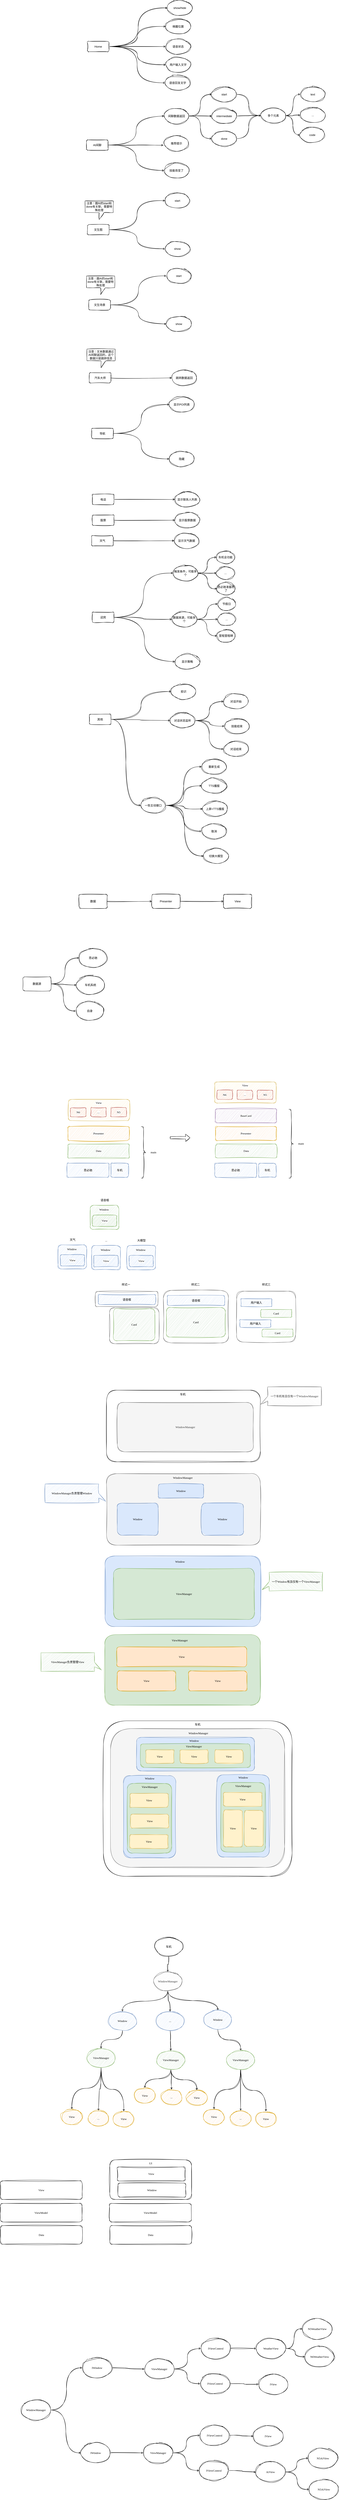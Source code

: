 <mxfile version="26.1.0">
  <diagram name="第 1 页" id="d0FyUr6zz5R3P4r2Fyhk">
    <mxGraphModel dx="2035" dy="736" grid="0" gridSize="10" guides="1" tooltips="1" connect="1" arrows="1" fold="1" page="0" pageScale="1" pageWidth="827" pageHeight="1169" math="0" shadow="0">
      <root>
        <mxCell id="0" />
        <mxCell id="1" parent="0" />
        <mxCell id="DkXdL64v2O5WJMgkYWjZ-207" value="" style="rounded=1;whiteSpace=wrap;html=1;sketch=1;jiggle=2;curveFitting=1;strokeColor=#666666;align=center;verticalAlign=middle;fontFamily=Comic Sans MS;fontSize=12;labelBackgroundColor=none;fillColor=none;fontColor=#333333;" parent="1" vertex="1">
          <mxGeometry x="567" y="5596" width="251" height="216" as="geometry" />
        </mxCell>
        <mxCell id="DkXdL64v2O5WJMgkYWjZ-213" value="" style="rounded=1;whiteSpace=wrap;html=1;sketch=1;jiggle=2;curveFitting=1;strokeColor=#666666;align=center;verticalAlign=middle;fontFamily=Comic Sans MS;fontSize=12;labelBackgroundColor=none;fillColor=none;fontColor=#333333;" parent="1" vertex="1">
          <mxGeometry x="255" y="5592.5" width="277" height="223" as="geometry" />
        </mxCell>
        <mxCell id="DkXdL64v2O5WJMgkYWjZ-160" value="" style="rounded=1;whiteSpace=wrap;html=1;sketch=1;jiggle=2;curveFitting=1;strokeColor=#d6b656;align=center;verticalAlign=middle;fontFamily=Comic Sans MS;fontSize=12;labelBackgroundColor=default;fillColor=#fff2cc;" parent="1" vertex="1">
          <mxGeometry x="-149" y="4782" width="261" height="90" as="geometry" />
        </mxCell>
        <mxCell id="DkXdL64v2O5WJMgkYWjZ-5" style="edgeStyle=orthogonalEdgeStyle;rounded=0;orthogonalLoop=1;jettySize=auto;html=1;exitX=1;exitY=0.5;exitDx=0;exitDy=0;entryX=0;entryY=0.5;entryDx=0;entryDy=0;fontFamily=Helvetica;fontSize=12;fontColor=default;sketch=1;curveFitting=1;jiggle=2;curved=1;" parent="1" source="DkXdL64v2O5WJMgkYWjZ-1" target="DkXdL64v2O5WJMgkYWjZ-4" edge="1">
          <mxGeometry relative="1" as="geometry" />
        </mxCell>
        <mxCell id="DkXdL64v2O5WJMgkYWjZ-13" style="edgeStyle=orthogonalEdgeStyle;shape=connector;curved=1;rounded=0;sketch=1;jiggle=2;curveFitting=1;orthogonalLoop=1;jettySize=auto;html=1;exitX=1;exitY=0.5;exitDx=0;exitDy=0;entryX=0;entryY=0.5;entryDx=0;entryDy=0;strokeColor=default;align=center;verticalAlign=middle;fontFamily=Helvetica;fontSize=12;fontColor=default;labelBackgroundColor=default;endArrow=classic;" parent="1" source="DkXdL64v2O5WJMgkYWjZ-1" target="DkXdL64v2O5WJMgkYWjZ-7" edge="1">
          <mxGeometry relative="1" as="geometry" />
        </mxCell>
        <mxCell id="DkXdL64v2O5WJMgkYWjZ-14" style="edgeStyle=orthogonalEdgeStyle;shape=connector;curved=1;rounded=0;sketch=1;jiggle=2;curveFitting=1;orthogonalLoop=1;jettySize=auto;html=1;exitX=1;exitY=0.5;exitDx=0;exitDy=0;entryX=0;entryY=0.5;entryDx=0;entryDy=0;strokeColor=default;align=center;verticalAlign=middle;fontFamily=Helvetica;fontSize=12;fontColor=default;labelBackgroundColor=default;endArrow=classic;" parent="1" source="DkXdL64v2O5WJMgkYWjZ-1" target="DkXdL64v2O5WJMgkYWjZ-8" edge="1">
          <mxGeometry relative="1" as="geometry" />
        </mxCell>
        <mxCell id="DkXdL64v2O5WJMgkYWjZ-15" style="edgeStyle=orthogonalEdgeStyle;shape=connector;curved=1;rounded=0;sketch=1;jiggle=2;curveFitting=1;orthogonalLoop=1;jettySize=auto;html=1;exitX=1;exitY=0.5;exitDx=0;exitDy=0;entryX=0;entryY=0.5;entryDx=0;entryDy=0;strokeColor=default;align=center;verticalAlign=middle;fontFamily=Helvetica;fontSize=12;fontColor=default;labelBackgroundColor=default;endArrow=classic;" parent="1" source="DkXdL64v2O5WJMgkYWjZ-1" target="DkXdL64v2O5WJMgkYWjZ-9" edge="1">
          <mxGeometry relative="1" as="geometry" />
        </mxCell>
        <mxCell id="DkXdL64v2O5WJMgkYWjZ-110" style="edgeStyle=orthogonalEdgeStyle;shape=connector;curved=1;rounded=0;sketch=1;jiggle=2;curveFitting=1;orthogonalLoop=1;jettySize=auto;html=1;exitX=1;exitY=0.5;exitDx=0;exitDy=0;entryX=0;entryY=0.5;entryDx=0;entryDy=0;strokeColor=default;align=center;verticalAlign=middle;fontFamily=Helvetica;fontSize=12;fontColor=default;labelBackgroundColor=default;endArrow=classic;" parent="1" source="DkXdL64v2O5WJMgkYWjZ-1" target="DkXdL64v2O5WJMgkYWjZ-6" edge="1">
          <mxGeometry relative="1" as="geometry" />
        </mxCell>
        <mxCell id="DkXdL64v2O5WJMgkYWjZ-1" value="Home" style="rounded=1;whiteSpace=wrap;html=1;sketch=1;curveFitting=1;jiggle=2;" parent="1" vertex="1">
          <mxGeometry x="-68" y="292.5" width="92" height="44" as="geometry" />
        </mxCell>
        <mxCell id="DkXdL64v2O5WJMgkYWjZ-4" value="show/hide" style="ellipse;whiteSpace=wrap;html=1;sketch=1;curveFitting=1;jiggle=2;" parent="1" vertex="1">
          <mxGeometry x="272" y="118" width="106" height="65" as="geometry" />
        </mxCell>
        <mxCell id="DkXdL64v2O5WJMgkYWjZ-6" value="唤醒位置" style="ellipse;whiteSpace=wrap;html=1;sketch=1;curveFitting=1;jiggle=2;" parent="1" vertex="1">
          <mxGeometry x="265" y="197" width="106" height="65" as="geometry" />
        </mxCell>
        <mxCell id="DkXdL64v2O5WJMgkYWjZ-7" value="语音状态" style="ellipse;whiteSpace=wrap;html=1;sketch=1;curveFitting=1;jiggle=2;" parent="1" vertex="1">
          <mxGeometry x="265" y="282" width="106" height="65" as="geometry" />
        </mxCell>
        <mxCell id="DkXdL64v2O5WJMgkYWjZ-8" value="用户输入文字" style="ellipse;whiteSpace=wrap;html=1;sketch=1;curveFitting=1;jiggle=2;" parent="1" vertex="1">
          <mxGeometry x="265" y="359" width="106" height="65" as="geometry" />
        </mxCell>
        <mxCell id="DkXdL64v2O5WJMgkYWjZ-9" value="语音回复文字" style="ellipse;whiteSpace=wrap;html=1;sketch=1;curveFitting=1;jiggle=2;" parent="1" vertex="1">
          <mxGeometry x="263" y="436" width="106" height="65" as="geometry" />
        </mxCell>
        <mxCell id="DkXdL64v2O5WJMgkYWjZ-26" style="edgeStyle=orthogonalEdgeStyle;rounded=0;orthogonalLoop=1;jettySize=auto;html=1;exitX=1;exitY=0.5;exitDx=0;exitDy=0;entryX=0;entryY=0.5;entryDx=0;entryDy=0;fontFamily=Helvetica;fontSize=12;fontColor=default;sketch=1;curveFitting=1;jiggle=2;curved=1;" parent="1" source="DkXdL64v2O5WJMgkYWjZ-30" target="DkXdL64v2O5WJMgkYWjZ-31" edge="1">
          <mxGeometry relative="1" as="geometry" />
        </mxCell>
        <mxCell id="DkXdL64v2O5WJMgkYWjZ-27" style="edgeStyle=orthogonalEdgeStyle;shape=connector;curved=1;rounded=0;sketch=1;jiggle=2;curveFitting=1;orthogonalLoop=1;jettySize=auto;html=1;exitX=1;exitY=0.5;exitDx=0;exitDy=0;entryX=0;entryY=0.5;entryDx=0;entryDy=0;strokeColor=default;align=center;verticalAlign=middle;fontFamily=Helvetica;fontSize=12;fontColor=default;labelBackgroundColor=default;endArrow=classic;" parent="1" source="DkXdL64v2O5WJMgkYWjZ-30" target="DkXdL64v2O5WJMgkYWjZ-33" edge="1">
          <mxGeometry relative="1" as="geometry" />
        </mxCell>
        <mxCell id="DkXdL64v2O5WJMgkYWjZ-30" value="AI闲聊" style="rounded=1;whiteSpace=wrap;html=1;sketch=1;curveFitting=1;jiggle=2;" parent="1" vertex="1">
          <mxGeometry x="-72" y="710.5" width="92" height="44" as="geometry" />
        </mxCell>
        <mxCell id="DkXdL64v2O5WJMgkYWjZ-40" style="edgeStyle=orthogonalEdgeStyle;shape=connector;curved=1;rounded=0;sketch=1;jiggle=2;curveFitting=1;orthogonalLoop=1;jettySize=auto;html=1;exitX=1;exitY=0.5;exitDx=0;exitDy=0;entryX=0;entryY=0.5;entryDx=0;entryDy=0;strokeColor=default;align=center;verticalAlign=middle;fontFamily=Helvetica;fontSize=12;fontColor=default;labelBackgroundColor=default;endArrow=classic;" parent="1" source="DkXdL64v2O5WJMgkYWjZ-31" target="DkXdL64v2O5WJMgkYWjZ-37" edge="1">
          <mxGeometry relative="1" as="geometry" />
        </mxCell>
        <mxCell id="DkXdL64v2O5WJMgkYWjZ-41" style="edgeStyle=orthogonalEdgeStyle;shape=connector;curved=1;rounded=0;sketch=1;jiggle=2;curveFitting=1;orthogonalLoop=1;jettySize=auto;html=1;exitX=1;exitY=0.5;exitDx=0;exitDy=0;entryX=0;entryY=0.5;entryDx=0;entryDy=0;strokeColor=default;align=center;verticalAlign=middle;fontFamily=Helvetica;fontSize=12;fontColor=default;labelBackgroundColor=default;endArrow=classic;" parent="1" source="DkXdL64v2O5WJMgkYWjZ-31" target="DkXdL64v2O5WJMgkYWjZ-38" edge="1">
          <mxGeometry relative="1" as="geometry" />
        </mxCell>
        <mxCell id="DkXdL64v2O5WJMgkYWjZ-42" style="edgeStyle=orthogonalEdgeStyle;shape=connector;curved=1;rounded=0;sketch=1;jiggle=2;curveFitting=1;orthogonalLoop=1;jettySize=auto;html=1;exitX=1;exitY=0.5;exitDx=0;exitDy=0;entryX=0;entryY=0.5;entryDx=0;entryDy=0;strokeColor=default;align=center;verticalAlign=middle;fontFamily=Helvetica;fontSize=12;fontColor=default;labelBackgroundColor=default;endArrow=classic;" parent="1" source="DkXdL64v2O5WJMgkYWjZ-31" target="DkXdL64v2O5WJMgkYWjZ-39" edge="1">
          <mxGeometry relative="1" as="geometry" />
        </mxCell>
        <mxCell id="DkXdL64v2O5WJMgkYWjZ-31" value="闲聊数据返回" style="ellipse;whiteSpace=wrap;html=1;sketch=1;curveFitting=1;jiggle=2;" parent="1" vertex="1">
          <mxGeometry x="258" y="577" width="106" height="65" as="geometry" />
        </mxCell>
        <mxCell id="DkXdL64v2O5WJMgkYWjZ-32" value="推荐提示" style="ellipse;whiteSpace=wrap;html=1;sketch=1;curveFitting=1;jiggle=2;" parent="1" vertex="1">
          <mxGeometry x="258" y="693" width="106" height="65" as="geometry" />
        </mxCell>
        <mxCell id="DkXdL64v2O5WJMgkYWjZ-33" value="技能改变了" style="ellipse;whiteSpace=wrap;html=1;sketch=1;curveFitting=1;jiggle=2;" parent="1" vertex="1">
          <mxGeometry x="258" y="808" width="106" height="65" as="geometry" />
        </mxCell>
        <mxCell id="DkXdL64v2O5WJMgkYWjZ-36" style="edgeStyle=orthogonalEdgeStyle;shape=connector;curved=1;rounded=0;sketch=1;jiggle=2;curveFitting=1;orthogonalLoop=1;jettySize=auto;html=1;exitX=1;exitY=0.5;exitDx=0;exitDy=0;entryX=-0.024;entryY=0.623;entryDx=0;entryDy=0;entryPerimeter=0;strokeColor=default;align=center;verticalAlign=middle;fontFamily=Helvetica;fontSize=12;fontColor=default;labelBackgroundColor=default;endArrow=classic;" parent="1" source="DkXdL64v2O5WJMgkYWjZ-30" target="DkXdL64v2O5WJMgkYWjZ-32" edge="1">
          <mxGeometry relative="1" as="geometry" />
        </mxCell>
        <mxCell id="DkXdL64v2O5WJMgkYWjZ-58" style="edgeStyle=orthogonalEdgeStyle;shape=connector;curved=1;rounded=0;sketch=1;jiggle=2;curveFitting=1;orthogonalLoop=1;jettySize=auto;html=1;exitX=1;exitY=0.5;exitDx=0;exitDy=0;entryX=0;entryY=0.5;entryDx=0;entryDy=0;strokeColor=default;align=center;verticalAlign=middle;fontFamily=Helvetica;fontSize=12;fontColor=default;labelBackgroundColor=default;endArrow=classic;" parent="1" source="DkXdL64v2O5WJMgkYWjZ-37" target="DkXdL64v2O5WJMgkYWjZ-57" edge="1">
          <mxGeometry relative="1" as="geometry" />
        </mxCell>
        <mxCell id="DkXdL64v2O5WJMgkYWjZ-37" value="start" style="ellipse;whiteSpace=wrap;html=1;sketch=1;curveFitting=1;jiggle=2;" parent="1" vertex="1">
          <mxGeometry x="461" y="485" width="106" height="65" as="geometry" />
        </mxCell>
        <mxCell id="DkXdL64v2O5WJMgkYWjZ-59" style="edgeStyle=orthogonalEdgeStyle;shape=connector;curved=1;rounded=0;sketch=1;jiggle=2;curveFitting=1;orthogonalLoop=1;jettySize=auto;html=1;exitX=1;exitY=0.5;exitDx=0;exitDy=0;strokeColor=default;align=center;verticalAlign=middle;fontFamily=Helvetica;fontSize=12;fontColor=default;labelBackgroundColor=default;endArrow=classic;" parent="1" source="DkXdL64v2O5WJMgkYWjZ-38" target="DkXdL64v2O5WJMgkYWjZ-57" edge="1">
          <mxGeometry relative="1" as="geometry" />
        </mxCell>
        <mxCell id="DkXdL64v2O5WJMgkYWjZ-38" value="intermediate" style="ellipse;whiteSpace=wrap;html=1;sketch=1;curveFitting=1;jiggle=2;" parent="1" vertex="1">
          <mxGeometry x="461" y="577" width="106" height="65" as="geometry" />
        </mxCell>
        <mxCell id="DkXdL64v2O5WJMgkYWjZ-60" style="edgeStyle=orthogonalEdgeStyle;shape=connector;curved=1;rounded=0;sketch=1;jiggle=2;curveFitting=1;orthogonalLoop=1;jettySize=auto;html=1;exitX=1;exitY=0.5;exitDx=0;exitDy=0;entryX=0;entryY=0.5;entryDx=0;entryDy=0;strokeColor=default;align=center;verticalAlign=middle;fontFamily=Helvetica;fontSize=12;fontColor=default;labelBackgroundColor=default;endArrow=classic;" parent="1" source="DkXdL64v2O5WJMgkYWjZ-39" target="DkXdL64v2O5WJMgkYWjZ-57" edge="1">
          <mxGeometry relative="1" as="geometry" />
        </mxCell>
        <mxCell id="DkXdL64v2O5WJMgkYWjZ-39" value="done" style="ellipse;whiteSpace=wrap;html=1;sketch=1;curveFitting=1;jiggle=2;" parent="1" vertex="1">
          <mxGeometry x="461" y="673" width="106" height="65" as="geometry" />
        </mxCell>
        <mxCell id="DkXdL64v2O5WJMgkYWjZ-43" style="edgeStyle=orthogonalEdgeStyle;rounded=0;orthogonalLoop=1;jettySize=auto;html=1;exitX=1;exitY=0.5;exitDx=0;exitDy=0;entryX=0;entryY=0.5;entryDx=0;entryDy=0;fontFamily=Helvetica;fontSize=12;fontColor=default;sketch=1;curveFitting=1;jiggle=2;curved=1;" parent="1" source="DkXdL64v2O5WJMgkYWjZ-45" target="DkXdL64v2O5WJMgkYWjZ-46" edge="1">
          <mxGeometry relative="1" as="geometry" />
        </mxCell>
        <mxCell id="DkXdL64v2O5WJMgkYWjZ-44" style="edgeStyle=orthogonalEdgeStyle;shape=connector;curved=1;rounded=0;sketch=1;jiggle=2;curveFitting=1;orthogonalLoop=1;jettySize=auto;html=1;exitX=1;exitY=0.5;exitDx=0;exitDy=0;entryX=0;entryY=0.5;entryDx=0;entryDy=0;strokeColor=default;align=center;verticalAlign=middle;fontFamily=Helvetica;fontSize=12;fontColor=default;labelBackgroundColor=default;endArrow=classic;" parent="1" source="DkXdL64v2O5WJMgkYWjZ-45" target="DkXdL64v2O5WJMgkYWjZ-48" edge="1">
          <mxGeometry relative="1" as="geometry" />
        </mxCell>
        <mxCell id="DkXdL64v2O5WJMgkYWjZ-45" value="文生图" style="rounded=1;whiteSpace=wrap;html=1;sketch=1;curveFitting=1;jiggle=2;" parent="1" vertex="1">
          <mxGeometry x="-68" y="1069.5" width="92" height="44" as="geometry" />
        </mxCell>
        <mxCell id="DkXdL64v2O5WJMgkYWjZ-46" value="start" style="ellipse;whiteSpace=wrap;html=1;sketch=1;curveFitting=1;jiggle=2;" parent="1" vertex="1">
          <mxGeometry x="262" y="936" width="106" height="65" as="geometry" />
        </mxCell>
        <mxCell id="DkXdL64v2O5WJMgkYWjZ-48" value="show" style="ellipse;whiteSpace=wrap;html=1;sketch=1;curveFitting=1;jiggle=2;" parent="1" vertex="1">
          <mxGeometry x="262" y="1140" width="106" height="65" as="geometry" />
        </mxCell>
        <mxCell id="DkXdL64v2O5WJMgkYWjZ-50" value="注意：跟AI的start和done有关联，需要特殊处理" style="shape=callout;whiteSpace=wrap;html=1;perimeter=calloutPerimeter;sketch=1;jiggle=2;curveFitting=1;strokeColor=default;align=center;verticalAlign=middle;fontFamily=Helvetica;fontSize=12;fontColor=default;labelBackgroundColor=default;fillColor=default;" parent="1" vertex="1">
          <mxGeometry x="-78" y="969" width="120" height="80" as="geometry" />
        </mxCell>
        <mxCell id="DkXdL64v2O5WJMgkYWjZ-51" style="edgeStyle=orthogonalEdgeStyle;rounded=0;orthogonalLoop=1;jettySize=auto;html=1;exitX=1;exitY=0.5;exitDx=0;exitDy=0;entryX=0;entryY=0.5;entryDx=0;entryDy=0;fontFamily=Helvetica;fontSize=12;fontColor=default;sketch=1;curveFitting=1;jiggle=2;curved=1;" parent="1" source="DkXdL64v2O5WJMgkYWjZ-53" target="DkXdL64v2O5WJMgkYWjZ-54" edge="1">
          <mxGeometry relative="1" as="geometry" />
        </mxCell>
        <mxCell id="DkXdL64v2O5WJMgkYWjZ-52" style="edgeStyle=orthogonalEdgeStyle;shape=connector;curved=1;rounded=0;sketch=1;jiggle=2;curveFitting=1;orthogonalLoop=1;jettySize=auto;html=1;exitX=1;exitY=0.5;exitDx=0;exitDy=0;entryX=0;entryY=0.5;entryDx=0;entryDy=0;strokeColor=default;align=center;verticalAlign=middle;fontFamily=Helvetica;fontSize=12;fontColor=default;labelBackgroundColor=default;endArrow=classic;" parent="1" source="DkXdL64v2O5WJMgkYWjZ-53" target="DkXdL64v2O5WJMgkYWjZ-55" edge="1">
          <mxGeometry relative="1" as="geometry" />
        </mxCell>
        <mxCell id="DkXdL64v2O5WJMgkYWjZ-53" value="文生场景" style="rounded=1;whiteSpace=wrap;html=1;sketch=1;curveFitting=1;jiggle=2;" parent="1" vertex="1">
          <mxGeometry x="-62" y="1388.5" width="92" height="44" as="geometry" />
        </mxCell>
        <mxCell id="DkXdL64v2O5WJMgkYWjZ-54" value="start" style="ellipse;whiteSpace=wrap;html=1;sketch=1;curveFitting=1;jiggle=2;" parent="1" vertex="1">
          <mxGeometry x="268" y="1255" width="106" height="65" as="geometry" />
        </mxCell>
        <mxCell id="DkXdL64v2O5WJMgkYWjZ-55" value="show" style="ellipse;whiteSpace=wrap;html=1;sketch=1;curveFitting=1;jiggle=2;" parent="1" vertex="1">
          <mxGeometry x="268" y="1459" width="106" height="65" as="geometry" />
        </mxCell>
        <mxCell id="DkXdL64v2O5WJMgkYWjZ-56" value="注意：跟AI的start和done有关联，需要特殊处理" style="shape=callout;whiteSpace=wrap;html=1;perimeter=calloutPerimeter;sketch=1;jiggle=2;curveFitting=1;strokeColor=default;align=center;verticalAlign=middle;fontFamily=Helvetica;fontSize=12;fontColor=default;labelBackgroundColor=default;fillColor=default;" parent="1" vertex="1">
          <mxGeometry x="-72" y="1288" width="120" height="80" as="geometry" />
        </mxCell>
        <mxCell id="DkXdL64v2O5WJMgkYWjZ-64" style="edgeStyle=orthogonalEdgeStyle;shape=connector;curved=1;rounded=0;sketch=1;jiggle=2;curveFitting=1;orthogonalLoop=1;jettySize=auto;html=1;exitX=1;exitY=0.5;exitDx=0;exitDy=0;entryX=0;entryY=0.5;entryDx=0;entryDy=0;strokeColor=default;align=center;verticalAlign=middle;fontFamily=Helvetica;fontSize=12;fontColor=default;labelBackgroundColor=default;endArrow=classic;" parent="1" source="DkXdL64v2O5WJMgkYWjZ-57" target="DkXdL64v2O5WJMgkYWjZ-61" edge="1">
          <mxGeometry relative="1" as="geometry" />
        </mxCell>
        <mxCell id="DkXdL64v2O5WJMgkYWjZ-65" style="edgeStyle=orthogonalEdgeStyle;shape=connector;curved=1;rounded=0;sketch=1;jiggle=2;curveFitting=1;orthogonalLoop=1;jettySize=auto;html=1;exitX=1;exitY=0.5;exitDx=0;exitDy=0;entryX=0;entryY=0.5;entryDx=0;entryDy=0;strokeColor=default;align=center;verticalAlign=middle;fontFamily=Helvetica;fontSize=12;fontColor=default;labelBackgroundColor=default;endArrow=classic;" parent="1" source="DkXdL64v2O5WJMgkYWjZ-57" target="DkXdL64v2O5WJMgkYWjZ-62" edge="1">
          <mxGeometry relative="1" as="geometry" />
        </mxCell>
        <mxCell id="DkXdL64v2O5WJMgkYWjZ-66" style="edgeStyle=orthogonalEdgeStyle;shape=connector;curved=1;rounded=0;sketch=1;jiggle=2;curveFitting=1;orthogonalLoop=1;jettySize=auto;html=1;exitX=1;exitY=0.5;exitDx=0;exitDy=0;entryX=0;entryY=0.5;entryDx=0;entryDy=0;strokeColor=default;align=center;verticalAlign=middle;fontFamily=Helvetica;fontSize=12;fontColor=default;labelBackgroundColor=default;endArrow=classic;" parent="1" source="DkXdL64v2O5WJMgkYWjZ-57" target="DkXdL64v2O5WJMgkYWjZ-63" edge="1">
          <mxGeometry relative="1" as="geometry" />
        </mxCell>
        <mxCell id="DkXdL64v2O5WJMgkYWjZ-57" value="多个元素" style="ellipse;whiteSpace=wrap;html=1;sketch=1;curveFitting=1;jiggle=2;" parent="1" vertex="1">
          <mxGeometry x="670" y="575" width="106" height="65" as="geometry" />
        </mxCell>
        <mxCell id="DkXdL64v2O5WJMgkYWjZ-61" value="text" style="ellipse;whiteSpace=wrap;html=1;sketch=1;curveFitting=1;jiggle=2;" parent="1" vertex="1">
          <mxGeometry x="838" y="485" width="106" height="65" as="geometry" />
        </mxCell>
        <mxCell id="DkXdL64v2O5WJMgkYWjZ-62" value="..." style="ellipse;whiteSpace=wrap;html=1;sketch=1;curveFitting=1;jiggle=2;" parent="1" vertex="1">
          <mxGeometry x="838" y="573" width="106" height="65" as="geometry" />
        </mxCell>
        <mxCell id="DkXdL64v2O5WJMgkYWjZ-63" value="code" style="ellipse;whiteSpace=wrap;html=1;sketch=1;curveFitting=1;jiggle=2;" parent="1" vertex="1">
          <mxGeometry x="836" y="657" width="106" height="65" as="geometry" />
        </mxCell>
        <mxCell id="DkXdL64v2O5WJMgkYWjZ-68" style="edgeStyle=orthogonalEdgeStyle;shape=connector;curved=1;rounded=0;sketch=1;jiggle=2;curveFitting=1;orthogonalLoop=1;jettySize=auto;html=1;exitX=1;exitY=0.5;exitDx=0;exitDy=0;entryX=0;entryY=0.5;entryDx=0;entryDy=0;strokeColor=default;align=center;verticalAlign=middle;fontFamily=Helvetica;fontSize=12;fontColor=default;labelBackgroundColor=default;endArrow=classic;" parent="1" source="DkXdL64v2O5WJMgkYWjZ-69" target="DkXdL64v2O5WJMgkYWjZ-71" edge="1">
          <mxGeometry relative="1" as="geometry" />
        </mxCell>
        <mxCell id="DkXdL64v2O5WJMgkYWjZ-69" value="汽车大师" style="rounded=1;whiteSpace=wrap;html=1;sketch=1;curveFitting=1;jiggle=2;" parent="1" vertex="1">
          <mxGeometry x="-60" y="1698.5" width="92" height="44" as="geometry" />
        </mxCell>
        <mxCell id="DkXdL64v2O5WJMgkYWjZ-71" value="跳转数据返回" style="ellipse;whiteSpace=wrap;html=1;sketch=1;curveFitting=1;jiggle=2;" parent="1" vertex="1">
          <mxGeometry x="291" y="1688" width="106" height="65" as="geometry" />
        </mxCell>
        <mxCell id="DkXdL64v2O5WJMgkYWjZ-72" value="注意：文本数据通过AI闲聊返回的，这个数据只是跳转信息" style="shape=callout;whiteSpace=wrap;html=1;perimeter=calloutPerimeter;sketch=1;jiggle=2;curveFitting=1;strokeColor=default;align=center;verticalAlign=middle;fontFamily=Helvetica;fontSize=12;fontColor=default;labelBackgroundColor=default;fillColor=default;" parent="1" vertex="1">
          <mxGeometry x="-70" y="1598" width="120" height="80" as="geometry" />
        </mxCell>
        <mxCell id="DkXdL64v2O5WJMgkYWjZ-73" style="edgeStyle=orthogonalEdgeStyle;rounded=0;orthogonalLoop=1;jettySize=auto;html=1;exitX=1;exitY=0.5;exitDx=0;exitDy=0;entryX=0;entryY=0.5;entryDx=0;entryDy=0;fontFamily=Helvetica;fontSize=12;fontColor=default;sketch=1;curveFitting=1;jiggle=2;curved=1;" parent="1" source="DkXdL64v2O5WJMgkYWjZ-75" target="DkXdL64v2O5WJMgkYWjZ-76" edge="1">
          <mxGeometry relative="1" as="geometry" />
        </mxCell>
        <mxCell id="DkXdL64v2O5WJMgkYWjZ-74" style="edgeStyle=orthogonalEdgeStyle;shape=connector;curved=1;rounded=0;sketch=1;jiggle=2;curveFitting=1;orthogonalLoop=1;jettySize=auto;html=1;exitX=1;exitY=0.5;exitDx=0;exitDy=0;entryX=0;entryY=0.5;entryDx=0;entryDy=0;strokeColor=default;align=center;verticalAlign=middle;fontFamily=Helvetica;fontSize=12;fontColor=default;labelBackgroundColor=default;endArrow=classic;" parent="1" source="DkXdL64v2O5WJMgkYWjZ-75" target="DkXdL64v2O5WJMgkYWjZ-78" edge="1">
          <mxGeometry relative="1" as="geometry" />
        </mxCell>
        <mxCell id="DkXdL64v2O5WJMgkYWjZ-75" value="导航" style="rounded=1;whiteSpace=wrap;html=1;sketch=1;curveFitting=1;jiggle=2;" parent="1" vertex="1">
          <mxGeometry x="-50" y="1934.5" width="92" height="44" as="geometry" />
        </mxCell>
        <mxCell id="DkXdL64v2O5WJMgkYWjZ-76" value="显示POI列表" style="ellipse;whiteSpace=wrap;html=1;sketch=1;curveFitting=1;jiggle=2;" parent="1" vertex="1">
          <mxGeometry x="280" y="1801" width="106" height="65" as="geometry" />
        </mxCell>
        <mxCell id="DkXdL64v2O5WJMgkYWjZ-78" value="隐藏" style="ellipse;whiteSpace=wrap;html=1;sketch=1;curveFitting=1;jiggle=2;" parent="1" vertex="1">
          <mxGeometry x="280" y="2032" width="106" height="65" as="geometry" />
        </mxCell>
        <mxCell id="DkXdL64v2O5WJMgkYWjZ-80" style="edgeStyle=orthogonalEdgeStyle;shape=connector;curved=1;rounded=0;sketch=1;jiggle=2;curveFitting=1;orthogonalLoop=1;jettySize=auto;html=1;exitX=1;exitY=0.5;exitDx=0;exitDy=0;entryX=0;entryY=0.5;entryDx=0;entryDy=0;strokeColor=default;align=center;verticalAlign=middle;fontFamily=Helvetica;fontSize=12;fontColor=default;labelBackgroundColor=default;endArrow=classic;" parent="1" source="DkXdL64v2O5WJMgkYWjZ-81" target="DkXdL64v2O5WJMgkYWjZ-82" edge="1">
          <mxGeometry relative="1" as="geometry" />
        </mxCell>
        <mxCell id="DkXdL64v2O5WJMgkYWjZ-81" value="电话" style="rounded=1;whiteSpace=wrap;html=1;sketch=1;curveFitting=1;jiggle=2;" parent="1" vertex="1">
          <mxGeometry x="-47" y="2214.5" width="92" height="44" as="geometry" />
        </mxCell>
        <mxCell id="DkXdL64v2O5WJMgkYWjZ-82" value="显示联系人列表" style="ellipse;whiteSpace=wrap;html=1;sketch=1;curveFitting=1;jiggle=2;" parent="1" vertex="1">
          <mxGeometry x="304" y="2204" width="106" height="65" as="geometry" />
        </mxCell>
        <mxCell id="DkXdL64v2O5WJMgkYWjZ-83" style="edgeStyle=orthogonalEdgeStyle;shape=connector;curved=1;rounded=0;sketch=1;jiggle=2;curveFitting=1;orthogonalLoop=1;jettySize=auto;html=1;exitX=1;exitY=0.5;exitDx=0;exitDy=0;entryX=0;entryY=0.5;entryDx=0;entryDy=0;strokeColor=default;align=center;verticalAlign=middle;fontFamily=Helvetica;fontSize=12;fontColor=default;labelBackgroundColor=default;endArrow=classic;" parent="1" source="DkXdL64v2O5WJMgkYWjZ-84" target="DkXdL64v2O5WJMgkYWjZ-85" edge="1">
          <mxGeometry relative="1" as="geometry" />
        </mxCell>
        <mxCell id="DkXdL64v2O5WJMgkYWjZ-84" value="股票" style="rounded=1;whiteSpace=wrap;html=1;sketch=1;curveFitting=1;jiggle=2;" parent="1" vertex="1">
          <mxGeometry x="-47" y="2302.5" width="92" height="44" as="geometry" />
        </mxCell>
        <mxCell id="DkXdL64v2O5WJMgkYWjZ-85" value="显示股票数据" style="ellipse;whiteSpace=wrap;html=1;sketch=1;curveFitting=1;jiggle=2;" parent="1" vertex="1">
          <mxGeometry x="304" y="2292" width="106" height="65" as="geometry" />
        </mxCell>
        <mxCell id="DkXdL64v2O5WJMgkYWjZ-86" style="edgeStyle=orthogonalEdgeStyle;shape=connector;curved=1;rounded=0;sketch=1;jiggle=2;curveFitting=1;orthogonalLoop=1;jettySize=auto;html=1;exitX=1;exitY=0.5;exitDx=0;exitDy=0;entryX=0;entryY=0.5;entryDx=0;entryDy=0;strokeColor=default;align=center;verticalAlign=middle;fontFamily=Helvetica;fontSize=12;fontColor=default;labelBackgroundColor=default;endArrow=classic;" parent="1" source="DkXdL64v2O5WJMgkYWjZ-87" target="DkXdL64v2O5WJMgkYWjZ-88" edge="1">
          <mxGeometry relative="1" as="geometry" />
        </mxCell>
        <mxCell id="DkXdL64v2O5WJMgkYWjZ-87" value="天气" style="rounded=1;whiteSpace=wrap;html=1;sketch=1;curveFitting=1;jiggle=2;" parent="1" vertex="1">
          <mxGeometry x="-50" y="2389.5" width="92" height="44" as="geometry" />
        </mxCell>
        <mxCell id="DkXdL64v2O5WJMgkYWjZ-88" value="显示天气数据" style="ellipse;whiteSpace=wrap;html=1;sketch=1;curveFitting=1;jiggle=2;" parent="1" vertex="1">
          <mxGeometry x="301" y="2379" width="106" height="65" as="geometry" />
        </mxCell>
        <mxCell id="DkXdL64v2O5WJMgkYWjZ-89" style="edgeStyle=orthogonalEdgeStyle;shape=connector;curved=1;rounded=0;sketch=1;jiggle=2;curveFitting=1;orthogonalLoop=1;jettySize=auto;html=1;exitX=1;exitY=0.5;exitDx=0;exitDy=0;entryX=0;entryY=0.5;entryDx=0;entryDy=0;strokeColor=default;align=center;verticalAlign=middle;fontFamily=Helvetica;fontSize=12;fontColor=default;labelBackgroundColor=default;endArrow=classic;" parent="1" source="DkXdL64v2O5WJMgkYWjZ-90" target="DkXdL64v2O5WJMgkYWjZ-91" edge="1">
          <mxGeometry relative="1" as="geometry" />
        </mxCell>
        <mxCell id="DkXdL64v2O5WJMgkYWjZ-96" style="edgeStyle=orthogonalEdgeStyle;shape=connector;curved=1;rounded=0;sketch=1;jiggle=2;curveFitting=1;orthogonalLoop=1;jettySize=auto;html=1;exitX=1;exitY=0.5;exitDx=0;exitDy=0;entryX=0;entryY=0.5;entryDx=0;entryDy=0;strokeColor=default;align=center;verticalAlign=middle;fontFamily=Helvetica;fontSize=12;fontColor=default;labelBackgroundColor=default;endArrow=classic;" parent="1" source="DkXdL64v2O5WJMgkYWjZ-90" target="DkXdL64v2O5WJMgkYWjZ-93" edge="1">
          <mxGeometry relative="1" as="geometry" />
        </mxCell>
        <mxCell id="DkXdL64v2O5WJMgkYWjZ-120" style="edgeStyle=orthogonalEdgeStyle;shape=connector;curved=1;rounded=0;sketch=1;jiggle=2;curveFitting=1;orthogonalLoop=1;jettySize=auto;html=1;exitX=1;exitY=0.5;exitDx=0;exitDy=0;entryX=0;entryY=0.5;entryDx=0;entryDy=0;strokeColor=default;align=center;verticalAlign=middle;fontFamily=Helvetica;fontSize=12;fontColor=default;labelBackgroundColor=default;endArrow=classic;" parent="1" source="DkXdL64v2O5WJMgkYWjZ-90" target="DkXdL64v2O5WJMgkYWjZ-92" edge="1">
          <mxGeometry relative="1" as="geometry" />
        </mxCell>
        <mxCell id="DkXdL64v2O5WJMgkYWjZ-90" value="迎宾" style="rounded=1;whiteSpace=wrap;html=1;sketch=1;curveFitting=1;jiggle=2;" parent="1" vertex="1">
          <mxGeometry x="-47" y="2715" width="92" height="44" as="geometry" />
        </mxCell>
        <mxCell id="DkXdL64v2O5WJMgkYWjZ-114" style="edgeStyle=orthogonalEdgeStyle;shape=connector;curved=1;rounded=0;sketch=1;jiggle=2;curveFitting=1;orthogonalLoop=1;jettySize=auto;html=1;exitX=1;exitY=0.5;exitDx=0;exitDy=0;entryX=0;entryY=0.5;entryDx=0;entryDy=0;strokeColor=default;align=center;verticalAlign=middle;fontFamily=Helvetica;fontSize=12;fontColor=default;labelBackgroundColor=default;endArrow=classic;" parent="1" source="DkXdL64v2O5WJMgkYWjZ-91" target="DkXdL64v2O5WJMgkYWjZ-111" edge="1">
          <mxGeometry relative="1" as="geometry" />
        </mxCell>
        <mxCell id="DkXdL64v2O5WJMgkYWjZ-115" style="edgeStyle=orthogonalEdgeStyle;shape=connector;curved=1;rounded=0;sketch=1;jiggle=2;curveFitting=1;orthogonalLoop=1;jettySize=auto;html=1;exitX=1;exitY=0.5;exitDx=0;exitDy=0;entryX=0;entryY=0.5;entryDx=0;entryDy=0;strokeColor=default;align=center;verticalAlign=middle;fontFamily=Helvetica;fontSize=12;fontColor=default;labelBackgroundColor=default;endArrow=classic;" parent="1" source="DkXdL64v2O5WJMgkYWjZ-91" target="DkXdL64v2O5WJMgkYWjZ-112" edge="1">
          <mxGeometry relative="1" as="geometry" />
        </mxCell>
        <mxCell id="DkXdL64v2O5WJMgkYWjZ-116" style="edgeStyle=orthogonalEdgeStyle;shape=connector;curved=1;rounded=0;sketch=1;jiggle=2;curveFitting=1;orthogonalLoop=1;jettySize=auto;html=1;exitX=1;exitY=0.5;exitDx=0;exitDy=0;entryX=0;entryY=0.5;entryDx=0;entryDy=0;strokeColor=default;align=center;verticalAlign=middle;fontFamily=Helvetica;fontSize=12;fontColor=default;labelBackgroundColor=default;endArrow=classic;" parent="1" source="DkXdL64v2O5WJMgkYWjZ-91" target="DkXdL64v2O5WJMgkYWjZ-113" edge="1">
          <mxGeometry relative="1" as="geometry" />
        </mxCell>
        <mxCell id="DkXdL64v2O5WJMgkYWjZ-91" value="触发条件，可能多个" style="ellipse;whiteSpace=wrap;html=1;sketch=1;curveFitting=1;jiggle=2;" parent="1" vertex="1">
          <mxGeometry x="296" y="2516.5" width="106" height="65" as="geometry" />
        </mxCell>
        <mxCell id="DkXdL64v2O5WJMgkYWjZ-121" style="edgeStyle=orthogonalEdgeStyle;shape=connector;curved=1;rounded=0;sketch=1;jiggle=2;curveFitting=1;orthogonalLoop=1;jettySize=auto;html=1;exitX=1;exitY=0.5;exitDx=0;exitDy=0;entryX=0;entryY=0.5;entryDx=0;entryDy=0;strokeColor=default;align=center;verticalAlign=middle;fontFamily=Helvetica;fontSize=12;fontColor=default;labelBackgroundColor=default;endArrow=classic;" parent="1" source="DkXdL64v2O5WJMgkYWjZ-92" target="DkXdL64v2O5WJMgkYWjZ-117" edge="1">
          <mxGeometry relative="1" as="geometry" />
        </mxCell>
        <mxCell id="DkXdL64v2O5WJMgkYWjZ-122" style="edgeStyle=orthogonalEdgeStyle;shape=connector;curved=1;rounded=0;sketch=1;jiggle=2;curveFitting=1;orthogonalLoop=1;jettySize=auto;html=1;exitX=1;exitY=0.5;exitDx=0;exitDy=0;strokeColor=default;align=center;verticalAlign=middle;fontFamily=Helvetica;fontSize=12;fontColor=default;labelBackgroundColor=default;endArrow=classic;" parent="1" source="DkXdL64v2O5WJMgkYWjZ-92" target="DkXdL64v2O5WJMgkYWjZ-118" edge="1">
          <mxGeometry relative="1" as="geometry" />
        </mxCell>
        <mxCell id="DkXdL64v2O5WJMgkYWjZ-123" style="edgeStyle=orthogonalEdgeStyle;shape=connector;curved=1;rounded=0;sketch=1;jiggle=2;curveFitting=1;orthogonalLoop=1;jettySize=auto;html=1;exitX=1;exitY=0.5;exitDx=0;exitDy=0;entryX=0;entryY=0.5;entryDx=0;entryDy=0;strokeColor=default;align=center;verticalAlign=middle;fontFamily=Helvetica;fontSize=12;fontColor=default;labelBackgroundColor=default;endArrow=classic;" parent="1" source="DkXdL64v2O5WJMgkYWjZ-92" target="DkXdL64v2O5WJMgkYWjZ-119" edge="1">
          <mxGeometry relative="1" as="geometry" />
        </mxCell>
        <mxCell id="DkXdL64v2O5WJMgkYWjZ-92" value="数据来源，可能多个" style="ellipse;whiteSpace=wrap;html=1;sketch=1;curveFitting=1;jiggle=2;" parent="1" vertex="1">
          <mxGeometry x="291" y="2712.5" width="106" height="65" as="geometry" />
        </mxCell>
        <mxCell id="DkXdL64v2O5WJMgkYWjZ-93" value="显示策略" style="ellipse;whiteSpace=wrap;html=1;sketch=1;curveFitting=1;jiggle=2;" parent="1" vertex="1">
          <mxGeometry x="304" y="2892" width="106" height="65" as="geometry" />
        </mxCell>
        <mxCell id="DkXdL64v2O5WJMgkYWjZ-97" style="edgeStyle=orthogonalEdgeStyle;shape=connector;curved=1;rounded=0;sketch=1;jiggle=2;curveFitting=1;orthogonalLoop=1;jettySize=auto;html=1;exitX=1;exitY=0.5;exitDx=0;exitDy=0;entryX=0;entryY=0.5;entryDx=0;entryDy=0;strokeColor=default;align=center;verticalAlign=middle;fontFamily=Helvetica;fontSize=12;fontColor=default;labelBackgroundColor=default;endArrow=classic;" parent="1" source="DkXdL64v2O5WJMgkYWjZ-100" target="DkXdL64v2O5WJMgkYWjZ-101" edge="1">
          <mxGeometry relative="1" as="geometry" />
        </mxCell>
        <mxCell id="DkXdL64v2O5WJMgkYWjZ-98" style="edgeStyle=orthogonalEdgeStyle;shape=connector;curved=1;rounded=0;sketch=1;jiggle=2;curveFitting=1;orthogonalLoop=1;jettySize=auto;html=1;exitX=1;exitY=0.5;exitDx=0;exitDy=0;strokeColor=default;align=center;verticalAlign=middle;fontFamily=Helvetica;fontSize=12;fontColor=default;labelBackgroundColor=default;endArrow=classic;entryX=0;entryY=0.5;entryDx=0;entryDy=0;" parent="1" source="DkXdL64v2O5WJMgkYWjZ-100" target="DkXdL64v2O5WJMgkYWjZ-102" edge="1">
          <mxGeometry relative="1" as="geometry" />
        </mxCell>
        <mxCell id="DkXdL64v2O5WJMgkYWjZ-140" style="edgeStyle=orthogonalEdgeStyle;shape=connector;curved=1;rounded=0;sketch=1;jiggle=2;curveFitting=1;orthogonalLoop=1;jettySize=auto;html=1;exitX=1;exitY=0.5;exitDx=0;exitDy=0;entryX=0;entryY=0.5;entryDx=0;entryDy=0;strokeColor=default;align=center;verticalAlign=middle;fontFamily=Helvetica;fontSize=12;fontColor=default;labelBackgroundColor=default;endArrow=classic;" parent="1" source="DkXdL64v2O5WJMgkYWjZ-100" target="DkXdL64v2O5WJMgkYWjZ-139" edge="1">
          <mxGeometry relative="1" as="geometry" />
        </mxCell>
        <mxCell id="DkXdL64v2O5WJMgkYWjZ-100" value="其他" style="rounded=1;whiteSpace=wrap;html=1;sketch=1;curveFitting=1;jiggle=2;" parent="1" vertex="1">
          <mxGeometry x="-60" y="3147.5" width="92" height="44" as="geometry" />
        </mxCell>
        <mxCell id="DkXdL64v2O5WJMgkYWjZ-101" value="拒识" style="ellipse;whiteSpace=wrap;html=1;sketch=1;curveFitting=1;jiggle=2;" parent="1" vertex="1">
          <mxGeometry x="288" y="3019" width="106" height="65" as="geometry" />
        </mxCell>
        <mxCell id="DkXdL64v2O5WJMgkYWjZ-107" style="edgeStyle=orthogonalEdgeStyle;shape=connector;curved=1;rounded=0;sketch=1;jiggle=2;curveFitting=1;orthogonalLoop=1;jettySize=auto;html=1;exitX=1;exitY=0.5;exitDx=0;exitDy=0;entryX=0;entryY=0.5;entryDx=0;entryDy=0;strokeColor=default;align=center;verticalAlign=middle;fontFamily=Helvetica;fontSize=12;fontColor=default;labelBackgroundColor=default;endArrow=classic;" parent="1" source="DkXdL64v2O5WJMgkYWjZ-102" target="DkXdL64v2O5WJMgkYWjZ-104" edge="1">
          <mxGeometry relative="1" as="geometry" />
        </mxCell>
        <mxCell id="DkXdL64v2O5WJMgkYWjZ-108" style="edgeStyle=orthogonalEdgeStyle;shape=connector;curved=1;rounded=0;sketch=1;jiggle=2;curveFitting=1;orthogonalLoop=1;jettySize=auto;html=1;exitX=1;exitY=0.5;exitDx=0;exitDy=0;entryX=0;entryY=0.5;entryDx=0;entryDy=0;strokeColor=default;align=center;verticalAlign=middle;fontFamily=Helvetica;fontSize=12;fontColor=default;labelBackgroundColor=default;endArrow=classic;" parent="1" source="DkXdL64v2O5WJMgkYWjZ-102" target="DkXdL64v2O5WJMgkYWjZ-105" edge="1">
          <mxGeometry relative="1" as="geometry" />
        </mxCell>
        <mxCell id="DkXdL64v2O5WJMgkYWjZ-109" style="edgeStyle=orthogonalEdgeStyle;shape=connector;curved=1;rounded=0;sketch=1;jiggle=2;curveFitting=1;orthogonalLoop=1;jettySize=auto;html=1;exitX=1;exitY=0.5;exitDx=0;exitDy=0;entryX=0;entryY=0.5;entryDx=0;entryDy=0;strokeColor=default;align=center;verticalAlign=middle;fontFamily=Helvetica;fontSize=12;fontColor=default;labelBackgroundColor=default;endArrow=classic;" parent="1" source="DkXdL64v2O5WJMgkYWjZ-102" target="DkXdL64v2O5WJMgkYWjZ-106" edge="1">
          <mxGeometry relative="1" as="geometry" />
        </mxCell>
        <mxCell id="DkXdL64v2O5WJMgkYWjZ-102" value="对话状态监听" style="ellipse;whiteSpace=wrap;html=1;sketch=1;curveFitting=1;jiggle=2;" parent="1" vertex="1">
          <mxGeometry x="284" y="3142" width="106" height="65" as="geometry" />
        </mxCell>
        <mxCell id="DkXdL64v2O5WJMgkYWjZ-104" value="对话开始" style="ellipse;whiteSpace=wrap;html=1;sketch=1;curveFitting=1;jiggle=2;" parent="1" vertex="1">
          <mxGeometry x="511" y="3061" width="106" height="65" as="geometry" />
        </mxCell>
        <mxCell id="DkXdL64v2O5WJMgkYWjZ-105" value="技能结束" style="ellipse;whiteSpace=wrap;html=1;sketch=1;curveFitting=1;jiggle=2;" parent="1" vertex="1">
          <mxGeometry x="515" y="3166" width="106" height="65" as="geometry" />
        </mxCell>
        <mxCell id="DkXdL64v2O5WJMgkYWjZ-106" value="对话结束" style="ellipse;whiteSpace=wrap;html=1;sketch=1;curveFitting=1;jiggle=2;" parent="1" vertex="1">
          <mxGeometry x="511" y="3263" width="106" height="65" as="geometry" />
        </mxCell>
        <mxCell id="DkXdL64v2O5WJMgkYWjZ-111" value="车机全功能" style="ellipse;whiteSpace=wrap;html=1;sketch=1;curveFitting=1;jiggle=2;" parent="1" vertex="1">
          <mxGeometry x="481" y="2455" width="77" height="54" as="geometry" />
        </mxCell>
        <mxCell id="DkXdL64v2O5WJMgkYWjZ-112" value="..." style="ellipse;whiteSpace=wrap;html=1;sketch=1;curveFitting=1;jiggle=2;" parent="1" vertex="1">
          <mxGeometry x="481" y="2522" width="77" height="54" as="geometry" />
        </mxCell>
        <mxCell id="DkXdL64v2O5WJMgkYWjZ-113" value="思必驰准备好了" style="ellipse;whiteSpace=wrap;html=1;sketch=1;curveFitting=1;jiggle=2;" parent="1" vertex="1">
          <mxGeometry x="483" y="2588" width="77" height="54" as="geometry" />
        </mxCell>
        <mxCell id="DkXdL64v2O5WJMgkYWjZ-117" value="节假日" style="ellipse;whiteSpace=wrap;html=1;sketch=1;curveFitting=1;jiggle=2;" parent="1" vertex="1">
          <mxGeometry x="486" y="2653" width="77" height="54" as="geometry" />
        </mxCell>
        <mxCell id="DkXdL64v2O5WJMgkYWjZ-118" value="..." style="ellipse;whiteSpace=wrap;html=1;sketch=1;curveFitting=1;jiggle=2;" parent="1" vertex="1">
          <mxGeometry x="486" y="2718" width="77" height="54" as="geometry" />
        </mxCell>
        <mxCell id="DkXdL64v2O5WJMgkYWjZ-119" value="里程里程碑" style="ellipse;whiteSpace=wrap;html=1;sketch=1;curveFitting=1;jiggle=2;" parent="1" vertex="1">
          <mxGeometry x="483" y="2788" width="77" height="54" as="geometry" />
        </mxCell>
        <mxCell id="DkXdL64v2O5WJMgkYWjZ-128" style="edgeStyle=orthogonalEdgeStyle;shape=connector;curved=1;rounded=0;sketch=1;jiggle=2;curveFitting=1;orthogonalLoop=1;jettySize=auto;html=1;exitX=1;exitY=0.5;exitDx=0;exitDy=0;entryX=0;entryY=0.5;entryDx=0;entryDy=0;strokeColor=default;align=center;verticalAlign=middle;fontFamily=Helvetica;fontSize=12;fontColor=default;labelBackgroundColor=default;endArrow=classic;" parent="1" source="DkXdL64v2O5WJMgkYWjZ-124" target="DkXdL64v2O5WJMgkYWjZ-125" edge="1">
          <mxGeometry relative="1" as="geometry" />
        </mxCell>
        <mxCell id="DkXdL64v2O5WJMgkYWjZ-129" style="edgeStyle=orthogonalEdgeStyle;shape=connector;curved=1;rounded=0;sketch=1;jiggle=2;curveFitting=1;orthogonalLoop=1;jettySize=auto;html=1;exitX=1;exitY=0.5;exitDx=0;exitDy=0;entryX=0;entryY=0.5;entryDx=0;entryDy=0;strokeColor=default;align=center;verticalAlign=middle;fontFamily=Helvetica;fontSize=12;fontColor=default;labelBackgroundColor=default;endArrow=classic;" parent="1" source="DkXdL64v2O5WJMgkYWjZ-124" target="DkXdL64v2O5WJMgkYWjZ-126" edge="1">
          <mxGeometry relative="1" as="geometry" />
        </mxCell>
        <mxCell id="DkXdL64v2O5WJMgkYWjZ-130" style="edgeStyle=orthogonalEdgeStyle;shape=connector;curved=1;rounded=0;sketch=1;jiggle=2;curveFitting=1;orthogonalLoop=1;jettySize=auto;html=1;exitX=1;exitY=0.5;exitDx=0;exitDy=0;entryX=0;entryY=0.5;entryDx=0;entryDy=0;strokeColor=default;align=center;verticalAlign=middle;fontFamily=Helvetica;fontSize=12;fontColor=default;labelBackgroundColor=default;endArrow=classic;" parent="1" source="DkXdL64v2O5WJMgkYWjZ-124" target="DkXdL64v2O5WJMgkYWjZ-127" edge="1">
          <mxGeometry relative="1" as="geometry" />
        </mxCell>
        <mxCell id="DkXdL64v2O5WJMgkYWjZ-124" value="数据源" style="rounded=1;whiteSpace=wrap;html=1;sketch=1;jiggle=2;curveFitting=1;strokeColor=default;align=center;verticalAlign=middle;fontFamily=Helvetica;fontSize=12;fontColor=default;labelBackgroundColor=default;fillColor=default;" parent="1" vertex="1">
          <mxGeometry x="-343" y="4262" width="120" height="60" as="geometry" />
        </mxCell>
        <mxCell id="DkXdL64v2O5WJMgkYWjZ-125" value="思必驰" style="ellipse;whiteSpace=wrap;html=1;sketch=1;jiggle=2;curveFitting=1;strokeColor=default;align=center;verticalAlign=middle;fontFamily=Helvetica;fontSize=12;fontColor=default;labelBackgroundColor=default;fillColor=default;" parent="1" vertex="1">
          <mxGeometry x="-104" y="4142" width="120" height="80" as="geometry" />
        </mxCell>
        <mxCell id="DkXdL64v2O5WJMgkYWjZ-126" value="车机系统" style="ellipse;whiteSpace=wrap;html=1;sketch=1;jiggle=2;curveFitting=1;strokeColor=default;align=center;verticalAlign=middle;fontFamily=Helvetica;fontSize=12;fontColor=default;labelBackgroundColor=default;fillColor=default;" parent="1" vertex="1">
          <mxGeometry x="-115" y="4257" width="120" height="80" as="geometry" />
        </mxCell>
        <mxCell id="DkXdL64v2O5WJMgkYWjZ-127" value="自身" style="ellipse;whiteSpace=wrap;html=1;sketch=1;jiggle=2;curveFitting=1;strokeColor=default;align=center;verticalAlign=middle;fontFamily=Helvetica;fontSize=12;fontColor=default;labelBackgroundColor=default;fillColor=default;" parent="1" vertex="1">
          <mxGeometry x="-118" y="4367" width="120" height="80" as="geometry" />
        </mxCell>
        <mxCell id="DkXdL64v2O5WJMgkYWjZ-137" style="edgeStyle=orthogonalEdgeStyle;shape=connector;curved=1;rounded=0;sketch=1;jiggle=2;curveFitting=1;orthogonalLoop=1;jettySize=auto;html=1;exitX=1;exitY=0.5;exitDx=0;exitDy=0;entryX=0;entryY=0.5;entryDx=0;entryDy=0;strokeColor=default;align=center;verticalAlign=middle;fontFamily=Helvetica;fontSize=12;fontColor=default;labelBackgroundColor=default;endArrow=classic;" parent="1" source="DkXdL64v2O5WJMgkYWjZ-132" target="DkXdL64v2O5WJMgkYWjZ-136" edge="1">
          <mxGeometry relative="1" as="geometry" />
        </mxCell>
        <mxCell id="DkXdL64v2O5WJMgkYWjZ-132" value="数据" style="rounded=1;whiteSpace=wrap;html=1;sketch=1;jiggle=2;curveFitting=1;strokeColor=default;align=center;verticalAlign=middle;fontFamily=Helvetica;fontSize=12;fontColor=default;labelBackgroundColor=default;fillColor=default;" parent="1" vertex="1">
          <mxGeometry x="-104" y="3912" width="120" height="60" as="geometry" />
        </mxCell>
        <mxCell id="DkXdL64v2O5WJMgkYWjZ-133" value="View" style="rounded=1;whiteSpace=wrap;html=1;sketch=1;jiggle=2;curveFitting=1;strokeColor=default;align=center;verticalAlign=middle;fontFamily=Helvetica;fontSize=12;fontColor=default;labelBackgroundColor=default;fillColor=default;" parent="1" vertex="1">
          <mxGeometry x="511" y="3912" width="120" height="60" as="geometry" />
        </mxCell>
        <mxCell id="DkXdL64v2O5WJMgkYWjZ-138" style="edgeStyle=orthogonalEdgeStyle;shape=connector;curved=1;rounded=0;sketch=1;jiggle=2;curveFitting=1;orthogonalLoop=1;jettySize=auto;html=1;exitX=1;exitY=0.5;exitDx=0;exitDy=0;strokeColor=default;align=center;verticalAlign=middle;fontFamily=Helvetica;fontSize=12;fontColor=default;labelBackgroundColor=default;endArrow=classic;" parent="1" source="DkXdL64v2O5WJMgkYWjZ-136" target="DkXdL64v2O5WJMgkYWjZ-133" edge="1">
          <mxGeometry relative="1" as="geometry" />
        </mxCell>
        <mxCell id="DkXdL64v2O5WJMgkYWjZ-136" value="Presenter" style="rounded=1;whiteSpace=wrap;html=1;sketch=1;jiggle=2;curveFitting=1;strokeColor=default;align=center;verticalAlign=middle;fontFamily=Helvetica;fontSize=12;fontColor=default;labelBackgroundColor=default;fillColor=default;" parent="1" vertex="1">
          <mxGeometry x="206" y="3912" width="120" height="60" as="geometry" />
        </mxCell>
        <mxCell id="DkXdL64v2O5WJMgkYWjZ-142" style="edgeStyle=orthogonalEdgeStyle;shape=connector;curved=1;rounded=0;sketch=1;jiggle=2;curveFitting=1;orthogonalLoop=1;jettySize=auto;html=1;exitX=1;exitY=0.5;exitDx=0;exitDy=0;entryX=0;entryY=0.5;entryDx=0;entryDy=0;strokeColor=default;align=center;verticalAlign=middle;fontFamily=Helvetica;fontSize=12;fontColor=default;labelBackgroundColor=default;endArrow=classic;" parent="1" source="DkXdL64v2O5WJMgkYWjZ-139" target="DkXdL64v2O5WJMgkYWjZ-141" edge="1">
          <mxGeometry relative="1" as="geometry" />
        </mxCell>
        <mxCell id="DkXdL64v2O5WJMgkYWjZ-144" style="edgeStyle=orthogonalEdgeStyle;shape=connector;curved=1;rounded=0;sketch=1;jiggle=2;curveFitting=1;orthogonalLoop=1;jettySize=auto;html=1;exitX=1;exitY=0.5;exitDx=0;exitDy=0;strokeColor=default;align=center;verticalAlign=middle;fontFamily=Helvetica;fontSize=12;fontColor=default;labelBackgroundColor=default;endArrow=classic;entryX=0;entryY=0.5;entryDx=0;entryDy=0;" parent="1" source="DkXdL64v2O5WJMgkYWjZ-139" target="DkXdL64v2O5WJMgkYWjZ-143" edge="1">
          <mxGeometry relative="1" as="geometry" />
        </mxCell>
        <mxCell id="DkXdL64v2O5WJMgkYWjZ-146" style="edgeStyle=orthogonalEdgeStyle;shape=connector;curved=1;rounded=0;sketch=1;jiggle=2;curveFitting=1;orthogonalLoop=1;jettySize=auto;html=1;exitX=1;exitY=0.5;exitDx=0;exitDy=0;entryX=0;entryY=0.5;entryDx=0;entryDy=0;strokeColor=default;align=center;verticalAlign=middle;fontFamily=Helvetica;fontSize=12;fontColor=default;labelBackgroundColor=default;endArrow=classic;" parent="1" source="DkXdL64v2O5WJMgkYWjZ-139" target="DkXdL64v2O5WJMgkYWjZ-145" edge="1">
          <mxGeometry relative="1" as="geometry" />
        </mxCell>
        <mxCell id="DkXdL64v2O5WJMgkYWjZ-148" style="edgeStyle=orthogonalEdgeStyle;shape=connector;curved=1;rounded=0;sketch=1;jiggle=2;curveFitting=1;orthogonalLoop=1;jettySize=auto;html=1;exitX=1;exitY=0.5;exitDx=0;exitDy=0;entryX=0;entryY=0.5;entryDx=0;entryDy=0;strokeColor=default;align=center;verticalAlign=middle;fontFamily=Helvetica;fontSize=12;fontColor=default;labelBackgroundColor=default;endArrow=classic;" parent="1" source="DkXdL64v2O5WJMgkYWjZ-139" target="DkXdL64v2O5WJMgkYWjZ-147" edge="1">
          <mxGeometry relative="1" as="geometry" />
        </mxCell>
        <mxCell id="DkXdL64v2O5WJMgkYWjZ-150" style="edgeStyle=orthogonalEdgeStyle;shape=connector;curved=1;rounded=0;sketch=1;jiggle=2;curveFitting=1;orthogonalLoop=1;jettySize=auto;html=1;exitX=1;exitY=0.5;exitDx=0;exitDy=0;entryX=0;entryY=0.5;entryDx=0;entryDy=0;strokeColor=default;align=center;verticalAlign=middle;fontFamily=Helvetica;fontSize=12;fontColor=default;labelBackgroundColor=default;endArrow=classic;" parent="1" source="DkXdL64v2O5WJMgkYWjZ-139" target="DkXdL64v2O5WJMgkYWjZ-149" edge="1">
          <mxGeometry relative="1" as="geometry" />
        </mxCell>
        <mxCell id="DkXdL64v2O5WJMgkYWjZ-139" value="一些主动接口" style="ellipse;whiteSpace=wrap;html=1;sketch=1;curveFitting=1;jiggle=2;" parent="1" vertex="1">
          <mxGeometry x="159" y="3502" width="106" height="65" as="geometry" />
        </mxCell>
        <mxCell id="DkXdL64v2O5WJMgkYWjZ-141" value="重新生成" style="ellipse;whiteSpace=wrap;html=1;sketch=1;curveFitting=1;jiggle=2;" parent="1" vertex="1">
          <mxGeometry x="418" y="3338" width="106" height="65" as="geometry" />
        </mxCell>
        <mxCell id="DkXdL64v2O5WJMgkYWjZ-143" value="TTS播报" style="ellipse;whiteSpace=wrap;html=1;sketch=1;curveFitting=1;jiggle=2;" parent="1" vertex="1">
          <mxGeometry x="418" y="3419" width="106" height="65" as="geometry" />
        </mxCell>
        <mxCell id="DkXdL64v2O5WJMgkYWjZ-145" value="上屏+TTS播报" style="ellipse;whiteSpace=wrap;html=1;sketch=1;curveFitting=1;jiggle=2;" parent="1" vertex="1">
          <mxGeometry x="422" y="3517" width="106" height="65" as="geometry" />
        </mxCell>
        <mxCell id="DkXdL64v2O5WJMgkYWjZ-147" value="取消" style="ellipse;whiteSpace=wrap;html=1;sketch=1;curveFitting=1;jiggle=2;" parent="1" vertex="1">
          <mxGeometry x="418" y="3612" width="106" height="65" as="geometry" />
        </mxCell>
        <mxCell id="DkXdL64v2O5WJMgkYWjZ-149" value="切换大模型" style="ellipse;whiteSpace=wrap;html=1;sketch=1;curveFitting=1;jiggle=2;" parent="1" vertex="1">
          <mxGeometry x="426" y="3717" width="106" height="65" as="geometry" />
        </mxCell>
        <mxCell id="DkXdL64v2O5WJMgkYWjZ-151" value="思必驰" style="rounded=1;whiteSpace=wrap;html=1;sketch=1;jiggle=2;curveFitting=1;strokeColor=#6c8ebf;align=center;verticalAlign=middle;fontFamily=Comic Sans MS;fontSize=12;labelBackgroundColor=default;fillColor=#dae8fc;" parent="1" vertex="1">
          <mxGeometry x="-155" y="5053" width="179" height="60" as="geometry" />
        </mxCell>
        <mxCell id="DkXdL64v2O5WJMgkYWjZ-152" value="车机" style="rounded=1;whiteSpace=wrap;html=1;sketch=1;jiggle=2;curveFitting=1;strokeColor=#6c8ebf;align=center;verticalAlign=middle;fontFamily=Comic Sans MS;fontSize=12;labelBackgroundColor=default;fillColor=#dae8fc;" parent="1" vertex="1">
          <mxGeometry x="32" y="5053" width="75" height="60" as="geometry" />
        </mxCell>
        <mxCell id="DkXdL64v2O5WJMgkYWjZ-153" value="Data" style="rounded=1;whiteSpace=wrap;html=1;sketch=1;jiggle=2;curveFitting=1;strokeColor=#82b366;align=center;verticalAlign=middle;fontFamily=Comic Sans MS;fontSize=12;labelBackgroundColor=default;fillColor=#d5e8d4;" parent="1" vertex="1">
          <mxGeometry x="-151" y="4971" width="261" height="60" as="geometry" />
        </mxCell>
        <mxCell id="DkXdL64v2O5WJMgkYWjZ-155" value="Presenter" style="rounded=1;whiteSpace=wrap;html=1;sketch=1;jiggle=2;curveFitting=1;strokeColor=#d79b00;align=center;verticalAlign=middle;fontFamily=Comic Sans MS;fontSize=12;labelBackgroundColor=default;fillColor=#ffe6cc;" parent="1" vertex="1">
          <mxGeometry x="-151" y="4897" width="261" height="60" as="geometry" />
        </mxCell>
        <mxCell id="DkXdL64v2O5WJMgkYWjZ-158" value="" style="shape=curlyBracket;whiteSpace=wrap;html=1;rounded=1;flipH=1;labelPosition=right;verticalLabelPosition=middle;align=left;verticalAlign=middle;sketch=1;jiggle=2;curveFitting=1;strokeColor=default;fontFamily=Comic Sans MS;fontSize=12;fontColor=default;labelBackgroundColor=default;fillColor=default;" parent="1" vertex="1">
          <mxGeometry x="161" y="4897.5" width="20" height="219" as="geometry" />
        </mxCell>
        <mxCell id="DkXdL64v2O5WJMgkYWjZ-159" value="main" style="text;html=1;align=center;verticalAlign=middle;whiteSpace=wrap;rounded=0;fontFamily=Comic Sans MS;fontSize=12;fontColor=default;labelBackgroundColor=default;" parent="1" vertex="1">
          <mxGeometry x="183" y="4992" width="60" height="30" as="geometry" />
        </mxCell>
        <mxCell id="DkXdL64v2O5WJMgkYWjZ-162" value="N6" style="rounded=1;whiteSpace=wrap;html=1;sketch=1;jiggle=2;curveFitting=1;strokeColor=#b85450;align=center;verticalAlign=middle;fontFamily=Comic Sans MS;fontSize=12;labelBackgroundColor=default;fillColor=#f8cecc;" parent="1" vertex="1">
          <mxGeometry x="-140" y="4817" width="66" height="39" as="geometry" />
        </mxCell>
        <mxCell id="DkXdL64v2O5WJMgkYWjZ-163" value="..." style="rounded=1;whiteSpace=wrap;html=1;sketch=1;jiggle=2;curveFitting=1;strokeColor=#b85450;align=center;verticalAlign=middle;fontFamily=Comic Sans MS;fontSize=12;labelBackgroundColor=default;fillColor=#f8cecc;" parent="1" vertex="1">
          <mxGeometry x="-54" y="4817" width="66" height="39" as="geometry" />
        </mxCell>
        <mxCell id="DkXdL64v2O5WJMgkYWjZ-164" value="N5" style="rounded=1;whiteSpace=wrap;html=1;sketch=1;jiggle=2;curveFitting=1;strokeColor=#b85450;align=center;verticalAlign=middle;fontFamily=Comic Sans MS;fontSize=12;labelBackgroundColor=default;fillColor=#f8cecc;" parent="1" vertex="1">
          <mxGeometry x="32" y="4817" width="66" height="39" as="geometry" />
        </mxCell>
        <mxCell id="DkXdL64v2O5WJMgkYWjZ-165" value="View" style="text;html=1;align=center;verticalAlign=middle;whiteSpace=wrap;rounded=0;fontFamily=Comic Sans MS;fontSize=12;fontColor=default;labelBackgroundColor=default;" parent="1" vertex="1">
          <mxGeometry x="-50" y="4782" width="60" height="30" as="geometry" />
        </mxCell>
        <mxCell id="DkXdL64v2O5WJMgkYWjZ-171" value="" style="group" parent="1" vertex="1" connectable="0">
          <mxGeometry x="-193" y="5363" width="122" height="139" as="geometry" />
        </mxCell>
        <mxCell id="DkXdL64v2O5WJMgkYWjZ-168" value="" style="rounded=1;whiteSpace=wrap;html=1;sketch=1;jiggle=2;curveFitting=1;strokeColor=#6c8ebf;align=center;verticalAlign=middle;fontFamily=Comic Sans MS;fontSize=12;labelBackgroundColor=default;fillColor=#dae8fc;" parent="DkXdL64v2O5WJMgkYWjZ-171" vertex="1">
          <mxGeometry y="36" width="122" height="103" as="geometry" />
        </mxCell>
        <mxCell id="DkXdL64v2O5WJMgkYWjZ-166" value="View" style="rounded=1;whiteSpace=wrap;html=1;sketch=1;jiggle=2;curveFitting=1;strokeColor=#6c8ebf;align=center;verticalAlign=middle;fontFamily=Comic Sans MS;fontSize=12;labelBackgroundColor=default;fillColor=#dae8fc;" parent="DkXdL64v2O5WJMgkYWjZ-171" vertex="1">
          <mxGeometry x="9.5" y="78" width="103" height="48" as="geometry" />
        </mxCell>
        <mxCell id="DkXdL64v2O5WJMgkYWjZ-169" value="Window" style="text;html=1;align=center;verticalAlign=middle;whiteSpace=wrap;rounded=0;fontFamily=Comic Sans MS;fontSize=12;labelBackgroundColor=none;fillColor=none;strokeColor=none;" parent="DkXdL64v2O5WJMgkYWjZ-171" vertex="1">
          <mxGeometry x="28.5" y="40" width="60" height="30" as="geometry" />
        </mxCell>
        <mxCell id="DkXdL64v2O5WJMgkYWjZ-170" value="天气" style="text;html=1;align=center;verticalAlign=middle;whiteSpace=wrap;rounded=0;fontFamily=Comic Sans MS;fontSize=12;fontColor=default;labelBackgroundColor=default;" parent="DkXdL64v2O5WJMgkYWjZ-171" vertex="1">
          <mxGeometry x="31.5" width="60" height="30" as="geometry" />
        </mxCell>
        <mxCell id="DkXdL64v2O5WJMgkYWjZ-172" value="" style="group;labelBackgroundColor=none;" parent="1" vertex="1" connectable="0">
          <mxGeometry x="-50" y="5366" width="122" height="139" as="geometry" />
        </mxCell>
        <mxCell id="DkXdL64v2O5WJMgkYWjZ-173" value="" style="rounded=1;whiteSpace=wrap;html=1;sketch=1;jiggle=2;curveFitting=1;strokeColor=#6c8ebf;align=center;verticalAlign=middle;fontFamily=Comic Sans MS;fontSize=12;labelBackgroundColor=default;fillColor=#dae8fc;" parent="DkXdL64v2O5WJMgkYWjZ-172" vertex="1">
          <mxGeometry y="36" width="122" height="103" as="geometry" />
        </mxCell>
        <mxCell id="DkXdL64v2O5WJMgkYWjZ-174" value="View" style="rounded=1;whiteSpace=wrap;html=1;sketch=1;jiggle=2;curveFitting=1;strokeColor=#6c8ebf;align=center;verticalAlign=middle;fontFamily=Comic Sans MS;fontSize=12;labelBackgroundColor=default;fillColor=#dae8fc;" parent="DkXdL64v2O5WJMgkYWjZ-172" vertex="1">
          <mxGeometry x="9.5" y="78" width="103" height="48" as="geometry" />
        </mxCell>
        <mxCell id="DkXdL64v2O5WJMgkYWjZ-175" value="Window" style="text;html=1;align=center;verticalAlign=middle;whiteSpace=wrap;rounded=0;fontFamily=Comic Sans MS;fontSize=12;labelBackgroundColor=none;fillColor=none;strokeColor=none;" parent="DkXdL64v2O5WJMgkYWjZ-172" vertex="1">
          <mxGeometry x="28.5" y="40" width="60" height="30" as="geometry" />
        </mxCell>
        <mxCell id="DkXdL64v2O5WJMgkYWjZ-176" value="..." style="text;html=1;align=center;verticalAlign=middle;whiteSpace=wrap;rounded=0;fontFamily=Comic Sans MS;fontSize=12;fontColor=default;labelBackgroundColor=default;" parent="DkXdL64v2O5WJMgkYWjZ-172" vertex="1">
          <mxGeometry x="31.5" width="60" height="30" as="geometry" />
        </mxCell>
        <mxCell id="DkXdL64v2O5WJMgkYWjZ-177" value="" style="group" parent="1" vertex="1" connectable="0">
          <mxGeometry x="100" y="5366" width="122" height="139" as="geometry" />
        </mxCell>
        <mxCell id="DkXdL64v2O5WJMgkYWjZ-178" value="" style="rounded=1;whiteSpace=wrap;html=1;sketch=1;jiggle=2;curveFitting=1;strokeColor=#6c8ebf;align=center;verticalAlign=middle;fontFamily=Comic Sans MS;fontSize=12;labelBackgroundColor=default;fillColor=#dae8fc;" parent="DkXdL64v2O5WJMgkYWjZ-177" vertex="1">
          <mxGeometry y="36" width="122" height="103" as="geometry" />
        </mxCell>
        <mxCell id="DkXdL64v2O5WJMgkYWjZ-179" value="View" style="rounded=1;whiteSpace=wrap;html=1;sketch=1;jiggle=2;curveFitting=1;strokeColor=#6c8ebf;align=center;verticalAlign=middle;fontFamily=Comic Sans MS;fontSize=12;labelBackgroundColor=default;fillColor=#dae8fc;" parent="DkXdL64v2O5WJMgkYWjZ-177" vertex="1">
          <mxGeometry x="9.5" y="78" width="103" height="48" as="geometry" />
        </mxCell>
        <mxCell id="DkXdL64v2O5WJMgkYWjZ-180" value="Window" style="text;html=1;align=center;verticalAlign=middle;whiteSpace=wrap;rounded=0;fontFamily=Comic Sans MS;fontSize=12;labelBackgroundColor=none;fillColor=none;strokeColor=none;" parent="DkXdL64v2O5WJMgkYWjZ-177" vertex="1">
          <mxGeometry x="28.5" y="40" width="60" height="30" as="geometry" />
        </mxCell>
        <mxCell id="DkXdL64v2O5WJMgkYWjZ-181" value="大模型" style="text;html=1;align=center;verticalAlign=middle;whiteSpace=wrap;rounded=0;fontFamily=Comic Sans MS;fontSize=12;fontColor=default;labelBackgroundColor=default;" parent="DkXdL64v2O5WJMgkYWjZ-177" vertex="1">
          <mxGeometry x="31.5" width="60" height="30" as="geometry" />
        </mxCell>
        <mxCell id="DkXdL64v2O5WJMgkYWjZ-182" value="" style="group" parent="1" vertex="1" connectable="0">
          <mxGeometry x="-56" y="5195" width="122" height="139" as="geometry" />
        </mxCell>
        <mxCell id="DkXdL64v2O5WJMgkYWjZ-183" value="" style="rounded=1;whiteSpace=wrap;html=1;sketch=1;jiggle=2;curveFitting=1;strokeColor=#82b366;align=center;verticalAlign=middle;fontFamily=Comic Sans MS;fontSize=12;labelBackgroundColor=default;fillColor=#d5e8d4;" parent="DkXdL64v2O5WJMgkYWjZ-182" vertex="1">
          <mxGeometry y="36" width="122" height="103" as="geometry" />
        </mxCell>
        <mxCell id="DkXdL64v2O5WJMgkYWjZ-184" value="View" style="rounded=1;whiteSpace=wrap;html=1;sketch=1;jiggle=2;curveFitting=1;strokeColor=#82b366;align=center;verticalAlign=middle;fontFamily=Comic Sans MS;fontSize=12;labelBackgroundColor=default;fillColor=#d5e8d4;" parent="DkXdL64v2O5WJMgkYWjZ-182" vertex="1">
          <mxGeometry x="9.5" y="78" width="103" height="48" as="geometry" />
        </mxCell>
        <mxCell id="DkXdL64v2O5WJMgkYWjZ-185" value="Window" style="text;html=1;align=center;verticalAlign=middle;whiteSpace=wrap;rounded=0;fontFamily=Comic Sans MS;fontSize=12;fontColor=default;labelBackgroundColor=default;" parent="DkXdL64v2O5WJMgkYWjZ-182" vertex="1">
          <mxGeometry x="28.5" y="40" width="60" height="30" as="geometry" />
        </mxCell>
        <mxCell id="DkXdL64v2O5WJMgkYWjZ-186" value="语音框" style="text;html=1;align=center;verticalAlign=middle;whiteSpace=wrap;rounded=0;fontFamily=Comic Sans MS;fontSize=12;fontColor=default;labelBackgroundColor=default;" parent="DkXdL64v2O5WJMgkYWjZ-182" vertex="1">
          <mxGeometry x="31.5" width="60" height="30" as="geometry" />
        </mxCell>
        <mxCell id="DkXdL64v2O5WJMgkYWjZ-187" value="" style="shape=flexArrow;endArrow=classic;html=1;rounded=0;sketch=1;jiggle=2;curveFitting=1;strokeColor=default;align=center;verticalAlign=middle;fontFamily=Comic Sans MS;fontSize=12;fontColor=default;labelBackgroundColor=none;edgeStyle=orthogonalEdgeStyle;curved=1;" parent="1" edge="1">
          <mxGeometry width="50" height="50" relative="1" as="geometry">
            <mxPoint x="284" y="4945" as="sourcePoint" />
            <mxPoint x="369" y="4945" as="targetPoint" />
          </mxGeometry>
        </mxCell>
        <mxCell id="DkXdL64v2O5WJMgkYWjZ-188" value="" style="rounded=1;whiteSpace=wrap;html=1;sketch=1;jiggle=2;curveFitting=1;strokeColor=#d6b656;align=center;verticalAlign=middle;fontFamily=Comic Sans MS;fontSize=12;labelBackgroundColor=default;fillColor=#fff2cc;" parent="1" vertex="1">
          <mxGeometry x="474" y="4708" width="261" height="90" as="geometry" />
        </mxCell>
        <mxCell id="DkXdL64v2O5WJMgkYWjZ-189" value="思必驰" style="rounded=1;whiteSpace=wrap;html=1;sketch=1;jiggle=2;curveFitting=1;strokeColor=#6c8ebf;align=center;verticalAlign=middle;fontFamily=Comic Sans MS;fontSize=12;labelBackgroundColor=default;fillColor=#dae8fc;" parent="1" vertex="1">
          <mxGeometry x="473" y="5053" width="179" height="60" as="geometry" />
        </mxCell>
        <mxCell id="DkXdL64v2O5WJMgkYWjZ-190" value="车机" style="rounded=1;whiteSpace=wrap;html=1;sketch=1;jiggle=2;curveFitting=1;strokeColor=#6c8ebf;align=center;verticalAlign=middle;fontFamily=Comic Sans MS;fontSize=12;labelBackgroundColor=default;fillColor=#dae8fc;" parent="1" vertex="1">
          <mxGeometry x="660" y="5053" width="75" height="60" as="geometry" />
        </mxCell>
        <mxCell id="DkXdL64v2O5WJMgkYWjZ-191" value="Data" style="rounded=1;whiteSpace=wrap;html=1;sketch=1;jiggle=2;curveFitting=1;strokeColor=#82b366;align=center;verticalAlign=middle;fontFamily=Comic Sans MS;fontSize=12;labelBackgroundColor=default;fillColor=#d5e8d4;" parent="1" vertex="1">
          <mxGeometry x="477" y="4971" width="261" height="60" as="geometry" />
        </mxCell>
        <mxCell id="DkXdL64v2O5WJMgkYWjZ-192" value="Presenter" style="rounded=1;whiteSpace=wrap;html=1;sketch=1;jiggle=2;curveFitting=1;strokeColor=#d79b00;align=center;verticalAlign=middle;fontFamily=Comic Sans MS;fontSize=12;labelBackgroundColor=default;fillColor=#ffe6cc;" parent="1" vertex="1">
          <mxGeometry x="477" y="4897" width="259" height="60" as="geometry" />
        </mxCell>
        <mxCell id="DkXdL64v2O5WJMgkYWjZ-193" value="" style="shape=curlyBracket;whiteSpace=wrap;html=1;rounded=1;flipH=1;labelPosition=right;verticalLabelPosition=middle;align=left;verticalAlign=middle;sketch=1;jiggle=2;curveFitting=1;strokeColor=default;fontFamily=Comic Sans MS;fontSize=12;fontColor=default;labelBackgroundColor=default;fillColor=default;" parent="1" vertex="1">
          <mxGeometry x="789" y="4824" width="20" height="292.5" as="geometry" />
        </mxCell>
        <mxCell id="DkXdL64v2O5WJMgkYWjZ-194" value="N6" style="rounded=1;whiteSpace=wrap;html=1;sketch=1;jiggle=2;curveFitting=1;strokeColor=#b85450;align=center;verticalAlign=middle;fontFamily=Comic Sans MS;fontSize=12;labelBackgroundColor=default;fillColor=#f8cecc;" parent="1" vertex="1">
          <mxGeometry x="483" y="4743" width="66" height="39" as="geometry" />
        </mxCell>
        <mxCell id="DkXdL64v2O5WJMgkYWjZ-195" value="..." style="rounded=1;whiteSpace=wrap;html=1;sketch=1;jiggle=2;curveFitting=1;strokeColor=#b85450;align=center;verticalAlign=middle;fontFamily=Comic Sans MS;fontSize=12;labelBackgroundColor=default;fillColor=#f8cecc;" parent="1" vertex="1">
          <mxGeometry x="569" y="4743" width="66" height="39" as="geometry" />
        </mxCell>
        <mxCell id="DkXdL64v2O5WJMgkYWjZ-196" value="N5" style="rounded=1;whiteSpace=wrap;html=1;sketch=1;jiggle=2;curveFitting=1;strokeColor=#b85450;align=center;verticalAlign=middle;fontFamily=Comic Sans MS;fontSize=12;labelBackgroundColor=default;fillColor=#f8cecc;" parent="1" vertex="1">
          <mxGeometry x="655" y="4743" width="66" height="39" as="geometry" />
        </mxCell>
        <mxCell id="DkXdL64v2O5WJMgkYWjZ-197" value="View" style="text;html=1;align=center;verticalAlign=middle;whiteSpace=wrap;rounded=0;fontFamily=Comic Sans MS;fontSize=12;fontColor=default;labelBackgroundColor=default;" parent="1" vertex="1">
          <mxGeometry x="573" y="4708" width="60" height="30" as="geometry" />
        </mxCell>
        <mxCell id="DkXdL64v2O5WJMgkYWjZ-198" value="BaseCard" style="rounded=1;whiteSpace=wrap;html=1;sketch=1;jiggle=2;curveFitting=1;strokeColor=#9673a6;align=center;verticalAlign=middle;fontFamily=Comic Sans MS;fontSize=12;labelBackgroundColor=default;fillColor=#e1d5e7;" parent="1" vertex="1">
          <mxGeometry x="476" y="4822" width="261" height="60" as="geometry" />
        </mxCell>
        <mxCell id="DkXdL64v2O5WJMgkYWjZ-199" value="main" style="text;html=1;align=center;verticalAlign=middle;whiteSpace=wrap;rounded=0;fontFamily=Comic Sans MS;fontSize=12;fontColor=default;labelBackgroundColor=default;" parent="1" vertex="1">
          <mxGeometry x="811" y="4955.25" width="60" height="30" as="geometry" />
        </mxCell>
        <mxCell id="DkXdL64v2O5WJMgkYWjZ-202" value="语音框" style="rounded=1;whiteSpace=wrap;html=1;sketch=1;jiggle=2;curveFitting=1;strokeColor=#6c8ebf;align=center;verticalAlign=middle;fontFamily=Comic Sans MS;fontSize=12;fontColor=default;labelBackgroundColor=none;fillColor=#dae8fc;gradientColor=none;" parent="1" vertex="1">
          <mxGeometry x="-22" y="5610" width="244" height="43" as="geometry" />
        </mxCell>
        <mxCell id="DkXdL64v2O5WJMgkYWjZ-203" value="Card" style="rounded=1;whiteSpace=wrap;html=1;sketch=1;jiggle=2;curveFitting=1;strokeColor=#82b366;align=center;verticalAlign=middle;fontFamily=Comic Sans MS;fontSize=12;labelBackgroundColor=none;fillColor=#d5e8d4;" parent="1" vertex="1">
          <mxGeometry x="42" y="5670" width="177" height="136" as="geometry" />
        </mxCell>
        <mxCell id="DkXdL64v2O5WJMgkYWjZ-204" value="语音框" style="rounded=1;whiteSpace=wrap;html=1;sketch=1;jiggle=2;curveFitting=1;strokeColor=#6c8ebf;align=center;verticalAlign=middle;fontFamily=Comic Sans MS;fontSize=12;fontColor=default;labelBackgroundColor=none;fillColor=#dae8fc;gradientColor=none;" parent="1" vertex="1">
          <mxGeometry x="272" y="5614" width="244" height="43" as="geometry" />
        </mxCell>
        <mxCell id="DkXdL64v2O5WJMgkYWjZ-205" value="Card" style="rounded=1;whiteSpace=wrap;html=1;sketch=1;jiggle=2;curveFitting=1;strokeColor=#82b366;align=center;verticalAlign=middle;fontFamily=Comic Sans MS;fontSize=12;labelBackgroundColor=none;fillColor=#d5e8d4;" parent="1" vertex="1">
          <mxGeometry x="268" y="5665" width="251" height="126" as="geometry" />
        </mxCell>
        <mxCell id="DkXdL64v2O5WJMgkYWjZ-209" value="用户输入" style="rounded=1;whiteSpace=wrap;html=1;sketch=1;jiggle=2;curveFitting=1;strokeColor=#6c8ebf;align=center;verticalAlign=middle;fontFamily=Comic Sans MS;fontSize=12;fontColor=default;labelBackgroundColor=none;fillColor=#dae8fc;gradientColor=none;" parent="1" vertex="1">
          <mxGeometry x="585" y="5628" width="132" height="33" as="geometry" />
        </mxCell>
        <mxCell id="DkXdL64v2O5WJMgkYWjZ-210" value="Card" style="rounded=1;whiteSpace=wrap;html=1;sketch=1;jiggle=2;curveFitting=1;strokeColor=#82b366;align=center;verticalAlign=middle;fontFamily=Comic Sans MS;fontSize=12;labelBackgroundColor=none;fillColor=#d5e8d4;" parent="1" vertex="1">
          <mxGeometry x="669" y="5674" width="132" height="33" as="geometry" />
        </mxCell>
        <mxCell id="DkXdL64v2O5WJMgkYWjZ-211" value="用户输入" style="rounded=1;whiteSpace=wrap;html=1;sketch=1;jiggle=2;curveFitting=1;strokeColor=#6c8ebf;align=center;verticalAlign=middle;fontFamily=Comic Sans MS;fontSize=12;fontColor=default;labelBackgroundColor=none;fillColor=#dae8fc;gradientColor=none;" parent="1" vertex="1">
          <mxGeometry x="581" y="5717" width="132" height="33" as="geometry" />
        </mxCell>
        <mxCell id="DkXdL64v2O5WJMgkYWjZ-212" value="Card" style="rounded=1;whiteSpace=wrap;html=1;sketch=1;jiggle=2;curveFitting=1;strokeColor=#82b366;align=center;verticalAlign=middle;fontFamily=Comic Sans MS;fontSize=12;labelBackgroundColor=none;fillColor=#d5e8d4;" parent="1" vertex="1">
          <mxGeometry x="675" y="5757" width="132" height="33" as="geometry" />
        </mxCell>
        <mxCell id="DkXdL64v2O5WJMgkYWjZ-214" value="样式一" style="text;html=1;align=center;verticalAlign=middle;whiteSpace=wrap;rounded=0;fontFamily=Comic Sans MS;fontSize=12;fontColor=default;labelBackgroundColor=none;" parent="1" vertex="1">
          <mxGeometry x="66" y="5553" width="60" height="30" as="geometry" />
        </mxCell>
        <mxCell id="DkXdL64v2O5WJMgkYWjZ-215" value="样式二" style="text;html=1;align=center;verticalAlign=middle;whiteSpace=wrap;rounded=0;fontFamily=Comic Sans MS;fontSize=12;fontColor=default;labelBackgroundColor=none;" parent="1" vertex="1">
          <mxGeometry x="361.5" y="5553" width="60" height="30" as="geometry" />
        </mxCell>
        <mxCell id="DkXdL64v2O5WJMgkYWjZ-216" value="样式三" style="text;html=1;align=center;verticalAlign=middle;whiteSpace=wrap;rounded=0;fontFamily=Comic Sans MS;fontSize=12;fontColor=default;labelBackgroundColor=none;" parent="1" vertex="1">
          <mxGeometry x="662.5" y="5553" width="60" height="30" as="geometry" />
        </mxCell>
        <mxCell id="DkXdL64v2O5WJMgkYWjZ-217" value="" style="rounded=1;whiteSpace=wrap;html=1;sketch=1;jiggle=2;curveFitting=1;strokeColor=#666666;align=center;verticalAlign=middle;fontFamily=Comic Sans MS;fontSize=12;labelBackgroundColor=none;fillColor=none;fontColor=#333333;" parent="1" vertex="1">
          <mxGeometry x="-34" y="5597" width="266" height="64" as="geometry" />
        </mxCell>
        <mxCell id="DkXdL64v2O5WJMgkYWjZ-218" value="" style="rounded=1;whiteSpace=wrap;html=1;sketch=1;jiggle=2;curveFitting=1;strokeColor=#666666;align=center;verticalAlign=middle;fontFamily=Comic Sans MS;fontSize=12;labelBackgroundColor=none;fillColor=none;fontColor=#333333;" parent="1" vertex="1">
          <mxGeometry x="26" y="5666" width="211" height="153" as="geometry" />
        </mxCell>
        <mxCell id="DkXdL64v2O5WJMgkYWjZ-219" value="" style="rounded=1;whiteSpace=wrap;html=1;sketch=1;jiggle=2;curveFitting=1;strokeColor=#6c8ebf;align=center;verticalAlign=middle;fontFamily=Comic Sans MS;fontSize=12;fontColor=default;labelBackgroundColor=none;fillColor=#dae8fc;gradientColor=none;fillStyle=solid;" parent="1" vertex="1">
          <mxGeometry x="7" y="6719" width="662" height="300" as="geometry" />
        </mxCell>
        <mxCell id="DkXdL64v2O5WJMgkYWjZ-220" value="Window" style="text;html=1;align=center;verticalAlign=middle;whiteSpace=wrap;rounded=0;fontFamily=Comic Sans MS;fontSize=12;fontColor=default;labelBackgroundColor=none;" parent="1" vertex="1">
          <mxGeometry x="277" y="6729" width="98" height="30" as="geometry" />
        </mxCell>
        <mxCell id="DkXdL64v2O5WJMgkYWjZ-221" value="" style="rounded=1;whiteSpace=wrap;html=1;sketch=1;jiggle=2;curveFitting=1;strokeColor=#666666;align=center;verticalAlign=middle;fontFamily=Comic Sans MS;fontSize=12;fontColor=#333333;labelBackgroundColor=none;fillColor=#f5f5f5;fillStyle=solid;" parent="1" vertex="1">
          <mxGeometry x="13" y="6370" width="655" height="304" as="geometry" />
        </mxCell>
        <mxCell id="DkXdL64v2O5WJMgkYWjZ-222" value="Window" style="rounded=1;whiteSpace=wrap;html=1;sketch=1;jiggle=2;curveFitting=1;strokeColor=#6c8ebf;align=center;verticalAlign=middle;fontFamily=Comic Sans MS;fontSize=12;fontColor=default;labelBackgroundColor=none;fillColor=#dae8fc;gradientColor=none;fillStyle=solid;" parent="1" vertex="1">
          <mxGeometry x="234" y="6414" width="192" height="60" as="geometry" />
        </mxCell>
        <mxCell id="DkXdL64v2O5WJMgkYWjZ-223" value="Window" style="rounded=1;whiteSpace=wrap;html=1;sketch=1;jiggle=2;curveFitting=1;strokeColor=#6c8ebf;align=center;verticalAlign=middle;fontFamily=Comic Sans MS;fontSize=12;fontColor=default;labelBackgroundColor=none;fillColor=#dae8fc;gradientColor=none;fillStyle=solid;" parent="1" vertex="1">
          <mxGeometry x="59" y="6495" width="174" height="137" as="geometry" />
        </mxCell>
        <mxCell id="DkXdL64v2O5WJMgkYWjZ-224" value="Window" style="rounded=1;whiteSpace=wrap;html=1;sketch=1;jiggle=2;curveFitting=1;strokeColor=#6c8ebf;align=center;verticalAlign=middle;fontFamily=Comic Sans MS;fontSize=12;fontColor=default;labelBackgroundColor=none;fillColor=#dae8fc;gradientColor=none;fillStyle=solid;" parent="1" vertex="1">
          <mxGeometry x="417" y="6495" width="179" height="137" as="geometry" />
        </mxCell>
        <mxCell id="DkXdL64v2O5WJMgkYWjZ-225" value="WindowManager" style="text;html=1;align=center;verticalAlign=middle;whiteSpace=wrap;rounded=0;fontFamily=Comic Sans MS;fontSize=12;fontColor=default;labelBackgroundColor=none;" parent="1" vertex="1">
          <mxGeometry x="292" y="6373" width="92" height="30" as="geometry" />
        </mxCell>
        <mxCell id="DkXdL64v2O5WJMgkYWjZ-226" value="ViewManager" style="rounded=1;whiteSpace=wrap;html=1;sketch=1;jiggle=2;curveFitting=1;strokeColor=#82b366;align=center;verticalAlign=middle;fontFamily=Comic Sans MS;fontSize=12;labelBackgroundColor=none;fillColor=#d5e8d4;fillStyle=solid;" parent="1" vertex="1">
          <mxGeometry x="43" y="6772" width="600" height="217" as="geometry" />
        </mxCell>
        <mxCell id="DkXdL64v2O5WJMgkYWjZ-228" value="" style="rounded=1;whiteSpace=wrap;html=1;sketch=1;jiggle=2;curveFitting=1;strokeColor=#82b366;align=center;verticalAlign=middle;fontFamily=Comic Sans MS;fontSize=12;labelBackgroundColor=none;fillColor=#d5e8d4;fillStyle=solid;" parent="1" vertex="1">
          <mxGeometry x="6" y="7053" width="662" height="300" as="geometry" />
        </mxCell>
        <mxCell id="DkXdL64v2O5WJMgkYWjZ-229" value="ViewManager" style="text;html=1;align=center;verticalAlign=middle;whiteSpace=wrap;rounded=0;fontFamily=Comic Sans MS;fontSize=12;fontColor=default;labelBackgroundColor=none;" parent="1" vertex="1">
          <mxGeometry x="276" y="7063" width="98" height="30" as="geometry" />
        </mxCell>
        <mxCell id="DkXdL64v2O5WJMgkYWjZ-230" value="View" style="rounded=1;whiteSpace=wrap;html=1;sketch=1;jiggle=2;curveFitting=1;strokeColor=#d79b00;align=center;verticalAlign=middle;fontFamily=Comic Sans MS;fontSize=12;labelBackgroundColor=none;fillColor=#ffe6cc;fillStyle=solid;" parent="1" vertex="1">
          <mxGeometry x="57" y="7105" width="553" height="85" as="geometry" />
        </mxCell>
        <mxCell id="DkXdL64v2O5WJMgkYWjZ-232" value="View" style="rounded=1;whiteSpace=wrap;html=1;sketch=1;jiggle=2;curveFitting=1;strokeColor=#d79b00;align=center;verticalAlign=middle;fontFamily=Comic Sans MS;fontSize=12;labelBackgroundColor=none;fillColor=#ffe6cc;fillStyle=solid;" parent="1" vertex="1">
          <mxGeometry x="59" y="7207" width="249" height="85" as="geometry" />
        </mxCell>
        <mxCell id="DkXdL64v2O5WJMgkYWjZ-233" value="View" style="rounded=1;whiteSpace=wrap;html=1;sketch=1;jiggle=2;curveFitting=1;strokeColor=#d79b00;align=center;verticalAlign=middle;fontFamily=Comic Sans MS;fontSize=12;labelBackgroundColor=none;fillColor=#ffe6cc;fillStyle=solid;" parent="1" vertex="1">
          <mxGeometry x="362" y="7207" width="249" height="85" as="geometry" />
        </mxCell>
        <mxCell id="DkXdL64v2O5WJMgkYWjZ-239" value="" style="rounded=1;whiteSpace=wrap;html=1;sketch=1;jiggle=2;curveFitting=1;align=center;verticalAlign=middle;fontFamily=Comic Sans MS;fontSize=12;labelBackgroundColor=none;" parent="1" vertex="1">
          <mxGeometry x="13" y="6016" width="655" height="304" as="geometry" />
        </mxCell>
        <mxCell id="DkXdL64v2O5WJMgkYWjZ-241" value="WindowManager" style="rounded=1;whiteSpace=wrap;html=1;sketch=1;jiggle=2;curveFitting=1;strokeColor=#666666;align=center;verticalAlign=middle;fontFamily=Comic Sans MS;fontSize=12;fontColor=#333333;labelBackgroundColor=none;fillColor=#f5f5f5;fillStyle=solid;" parent="1" vertex="1">
          <mxGeometry x="59" y="6068" width="579" height="210" as="geometry" />
        </mxCell>
        <mxCell id="DkXdL64v2O5WJMgkYWjZ-243" value="车机" style="text;html=1;align=center;verticalAlign=middle;whiteSpace=wrap;rounded=0;fontFamily=Comic Sans MS;fontSize=12;fontColor=default;labelBackgroundColor=none;" parent="1" vertex="1">
          <mxGeometry x="292" y="6019" width="92" height="30" as="geometry" />
        </mxCell>
        <mxCell id="DkXdL64v2O5WJMgkYWjZ-245" value="一个车机有且仅有一个WindowManager" style="shape=callout;whiteSpace=wrap;html=1;perimeter=calloutPerimeter;rounded=0;sketch=1;jiggle=2;curveFitting=1;strokeColor=#666666;align=center;verticalAlign=middle;fontFamily=Comic Sans MS;fontSize=12;fontColor=#333333;labelBackgroundColor=none;fillColor=#f5f5f5;direction=south;position2=0.93;" parent="1" vertex="1">
          <mxGeometry x="669" y="6002" width="258" height="79.5" as="geometry" />
        </mxCell>
        <mxCell id="DkXdL64v2O5WJMgkYWjZ-246" value="WindowManager负责管理Window" style="shape=callout;whiteSpace=wrap;html=1;perimeter=calloutPerimeter;rounded=0;sketch=1;jiggle=2;curveFitting=1;strokeColor=#6c8ebf;align=center;verticalAlign=middle;fontFamily=Comic Sans MS;fontSize=12;labelBackgroundColor=none;fillColor=#dae8fc;direction=south;position2=0.93;flipH=1;" parent="1" vertex="1">
          <mxGeometry x="-248" y="6414" width="258" height="79.5" as="geometry" />
        </mxCell>
        <mxCell id="DkXdL64v2O5WJMgkYWjZ-247" value="一个Window有且仅有一个ViewManager" style="shape=callout;whiteSpace=wrap;html=1;perimeter=calloutPerimeter;rounded=0;sketch=1;jiggle=2;curveFitting=1;strokeColor=#82b366;align=center;verticalAlign=middle;fontFamily=Comic Sans MS;fontSize=12;labelBackgroundColor=none;fillColor=#d5e8d4;direction=south;position2=0.93;flipH=0;" parent="1" vertex="1">
          <mxGeometry x="675" y="6789" width="258" height="79.5" as="geometry" />
        </mxCell>
        <mxCell id="DkXdL64v2O5WJMgkYWjZ-248" value="ViewManager负责管理View" style="shape=callout;whiteSpace=wrap;html=1;perimeter=calloutPerimeter;rounded=0;sketch=1;jiggle=2;curveFitting=1;strokeColor=#82b366;align=center;verticalAlign=middle;fontFamily=Comic Sans MS;fontSize=12;labelBackgroundColor=none;fillColor=#d5e8d4;direction=south;position2=0.93;flipH=1;flipV=0;" parent="1" vertex="1">
          <mxGeometry x="-266" y="7130" width="258" height="79.5" as="geometry" />
        </mxCell>
        <mxCell id="DkXdL64v2O5WJMgkYWjZ-271" style="edgeStyle=orthogonalEdgeStyle;shape=connector;curved=1;rounded=0;sketch=1;jiggle=2;curveFitting=1;orthogonalLoop=1;jettySize=auto;html=1;exitX=0.5;exitY=1;exitDx=0;exitDy=0;entryX=0.5;entryY=0;entryDx=0;entryDy=0;strokeColor=default;align=center;verticalAlign=middle;fontFamily=Comic Sans MS;fontSize=12;fontColor=default;labelBackgroundColor=none;endArrow=classic;" parent="1" source="DkXdL64v2O5WJMgkYWjZ-249" target="DkXdL64v2O5WJMgkYWjZ-250" edge="1">
          <mxGeometry relative="1" as="geometry" />
        </mxCell>
        <mxCell id="DkXdL64v2O5WJMgkYWjZ-249" value="车机" style="ellipse;whiteSpace=wrap;html=1;rounded=0;sketch=1;jiggle=2;curveFitting=1;align=center;verticalAlign=middle;fontFamily=Comic Sans MS;fontSize=12;labelBackgroundColor=none;" parent="1" vertex="1">
          <mxGeometry x="218" y="8338" width="120" height="80" as="geometry" />
        </mxCell>
        <mxCell id="DkXdL64v2O5WJMgkYWjZ-272" style="edgeStyle=orthogonalEdgeStyle;shape=connector;curved=1;rounded=0;sketch=1;jiggle=2;curveFitting=1;orthogonalLoop=1;jettySize=auto;html=1;exitX=0.5;exitY=1;exitDx=0;exitDy=0;strokeColor=default;align=center;verticalAlign=middle;fontFamily=Comic Sans MS;fontSize=12;fontColor=default;labelBackgroundColor=none;endArrow=classic;" parent="1" source="DkXdL64v2O5WJMgkYWjZ-250" target="DkXdL64v2O5WJMgkYWjZ-251" edge="1">
          <mxGeometry relative="1" as="geometry" />
        </mxCell>
        <mxCell id="DkXdL64v2O5WJMgkYWjZ-273" style="edgeStyle=orthogonalEdgeStyle;shape=connector;curved=1;rounded=0;sketch=1;jiggle=2;curveFitting=1;orthogonalLoop=1;jettySize=auto;html=1;exitX=0.5;exitY=1;exitDx=0;exitDy=0;entryX=0.5;entryY=0;entryDx=0;entryDy=0;strokeColor=default;align=center;verticalAlign=middle;fontFamily=Comic Sans MS;fontSize=12;fontColor=default;labelBackgroundColor=none;endArrow=classic;" parent="1" source="DkXdL64v2O5WJMgkYWjZ-250" target="DkXdL64v2O5WJMgkYWjZ-254" edge="1">
          <mxGeometry relative="1" as="geometry" />
        </mxCell>
        <mxCell id="DkXdL64v2O5WJMgkYWjZ-274" style="edgeStyle=orthogonalEdgeStyle;shape=connector;curved=1;rounded=0;sketch=1;jiggle=2;curveFitting=1;orthogonalLoop=1;jettySize=auto;html=1;exitX=0.5;exitY=1;exitDx=0;exitDy=0;entryX=0.5;entryY=0;entryDx=0;entryDy=0;strokeColor=default;align=center;verticalAlign=middle;fontFamily=Comic Sans MS;fontSize=12;fontColor=default;labelBackgroundColor=none;endArrow=classic;" parent="1" source="DkXdL64v2O5WJMgkYWjZ-250" target="DkXdL64v2O5WJMgkYWjZ-255" edge="1">
          <mxGeometry relative="1" as="geometry" />
        </mxCell>
        <mxCell id="DkXdL64v2O5WJMgkYWjZ-250" value="WindowManager" style="ellipse;whiteSpace=wrap;html=1;rounded=0;sketch=1;jiggle=2;curveFitting=1;strokeColor=#666666;align=center;verticalAlign=middle;fontFamily=Comic Sans MS;fontSize=12;fontColor=#333333;labelBackgroundColor=none;fillColor=#f5f5f5;" parent="1" vertex="1">
          <mxGeometry x="214" y="8485" width="120" height="80" as="geometry" />
        </mxCell>
        <mxCell id="DkXdL64v2O5WJMgkYWjZ-275" style="edgeStyle=orthogonalEdgeStyle;shape=connector;curved=1;rounded=0;sketch=1;jiggle=2;curveFitting=1;orthogonalLoop=1;jettySize=auto;html=1;exitX=0.5;exitY=1;exitDx=0;exitDy=0;strokeColor=default;align=center;verticalAlign=middle;fontFamily=Comic Sans MS;fontSize=12;fontColor=default;labelBackgroundColor=none;endArrow=classic;" parent="1" source="DkXdL64v2O5WJMgkYWjZ-251" target="DkXdL64v2O5WJMgkYWjZ-256" edge="1">
          <mxGeometry relative="1" as="geometry" />
        </mxCell>
        <mxCell id="DkXdL64v2O5WJMgkYWjZ-251" value="Window" style="ellipse;whiteSpace=wrap;html=1;rounded=0;sketch=1;jiggle=2;curveFitting=1;strokeColor=#6c8ebf;align=center;verticalAlign=middle;fontFamily=Comic Sans MS;fontSize=12;labelBackgroundColor=none;fillColor=#dae8fc;" parent="1" vertex="1">
          <mxGeometry x="21" y="8653" width="120" height="80" as="geometry" />
        </mxCell>
        <mxCell id="DkXdL64v2O5WJMgkYWjZ-276" style="edgeStyle=orthogonalEdgeStyle;shape=connector;curved=1;rounded=0;sketch=1;jiggle=2;curveFitting=1;orthogonalLoop=1;jettySize=auto;html=1;exitX=0.5;exitY=1;exitDx=0;exitDy=0;strokeColor=default;align=center;verticalAlign=middle;fontFamily=Comic Sans MS;fontSize=12;fontColor=default;labelBackgroundColor=none;endArrow=classic;" parent="1" source="DkXdL64v2O5WJMgkYWjZ-254" target="DkXdL64v2O5WJMgkYWjZ-257" edge="1">
          <mxGeometry relative="1" as="geometry" />
        </mxCell>
        <mxCell id="DkXdL64v2O5WJMgkYWjZ-254" value="..." style="ellipse;whiteSpace=wrap;html=1;rounded=0;sketch=1;jiggle=2;curveFitting=1;strokeColor=#6c8ebf;align=center;verticalAlign=middle;fontFamily=Comic Sans MS;fontSize=12;labelBackgroundColor=none;fillColor=#dae8fc;" parent="1" vertex="1">
          <mxGeometry x="224" y="8653" width="120" height="80" as="geometry" />
        </mxCell>
        <mxCell id="DkXdL64v2O5WJMgkYWjZ-277" value="" style="edgeStyle=orthogonalEdgeStyle;shape=connector;curved=1;rounded=0;sketch=1;jiggle=2;curveFitting=1;orthogonalLoop=1;jettySize=auto;html=1;strokeColor=default;align=center;verticalAlign=middle;fontFamily=Comic Sans MS;fontSize=12;fontColor=default;labelBackgroundColor=none;endArrow=classic;" parent="1" source="DkXdL64v2O5WJMgkYWjZ-255" target="DkXdL64v2O5WJMgkYWjZ-258" edge="1">
          <mxGeometry relative="1" as="geometry" />
        </mxCell>
        <mxCell id="DkXdL64v2O5WJMgkYWjZ-255" value="Window" style="ellipse;whiteSpace=wrap;html=1;rounded=0;sketch=1;jiggle=2;curveFitting=1;strokeColor=#6c8ebf;align=center;verticalAlign=middle;fontFamily=Comic Sans MS;fontSize=12;labelBackgroundColor=none;fillColor=#dae8fc;" parent="1" vertex="1">
          <mxGeometry x="426.5" y="8648" width="120" height="80" as="geometry" />
        </mxCell>
        <mxCell id="DkXdL64v2O5WJMgkYWjZ-278" style="edgeStyle=orthogonalEdgeStyle;shape=connector;curved=1;rounded=0;sketch=1;jiggle=2;curveFitting=1;orthogonalLoop=1;jettySize=auto;html=1;exitX=0.5;exitY=1;exitDx=0;exitDy=0;entryX=0.5;entryY=0;entryDx=0;entryDy=0;strokeColor=default;align=center;verticalAlign=middle;fontFamily=Comic Sans MS;fontSize=12;fontColor=default;labelBackgroundColor=none;endArrow=classic;" parent="1" source="DkXdL64v2O5WJMgkYWjZ-256" target="DkXdL64v2O5WJMgkYWjZ-259" edge="1">
          <mxGeometry relative="1" as="geometry" />
        </mxCell>
        <mxCell id="DkXdL64v2O5WJMgkYWjZ-279" style="edgeStyle=orthogonalEdgeStyle;shape=connector;curved=1;rounded=0;sketch=1;jiggle=2;curveFitting=1;orthogonalLoop=1;jettySize=auto;html=1;exitX=0.5;exitY=1;exitDx=0;exitDy=0;strokeColor=default;align=center;verticalAlign=middle;fontFamily=Comic Sans MS;fontSize=12;fontColor=default;labelBackgroundColor=none;endArrow=classic;" parent="1" source="DkXdL64v2O5WJMgkYWjZ-256" target="DkXdL64v2O5WJMgkYWjZ-260" edge="1">
          <mxGeometry relative="1" as="geometry" />
        </mxCell>
        <mxCell id="DkXdL64v2O5WJMgkYWjZ-280" style="edgeStyle=orthogonalEdgeStyle;shape=connector;curved=1;rounded=0;sketch=1;jiggle=2;curveFitting=1;orthogonalLoop=1;jettySize=auto;html=1;exitX=0.5;exitY=1;exitDx=0;exitDy=0;strokeColor=default;align=center;verticalAlign=middle;fontFamily=Comic Sans MS;fontSize=12;fontColor=default;labelBackgroundColor=none;endArrow=classic;" parent="1" source="DkXdL64v2O5WJMgkYWjZ-256" target="DkXdL64v2O5WJMgkYWjZ-261" edge="1">
          <mxGeometry relative="1" as="geometry" />
        </mxCell>
        <mxCell id="DkXdL64v2O5WJMgkYWjZ-256" value="ViewManager" style="ellipse;whiteSpace=wrap;html=1;rounded=0;sketch=1;jiggle=2;curveFitting=1;strokeColor=#82b366;align=center;verticalAlign=middle;fontFamily=Comic Sans MS;fontSize=12;labelBackgroundColor=none;fillColor=#d5e8d4;" parent="1" vertex="1">
          <mxGeometry x="-70" y="8810" width="120" height="80" as="geometry" />
        </mxCell>
        <mxCell id="DkXdL64v2O5WJMgkYWjZ-281" style="edgeStyle=orthogonalEdgeStyle;shape=connector;curved=1;rounded=0;sketch=1;jiggle=2;curveFitting=1;orthogonalLoop=1;jettySize=auto;html=1;exitX=0.5;exitY=1;exitDx=0;exitDy=0;strokeColor=default;align=center;verticalAlign=middle;fontFamily=Comic Sans MS;fontSize=12;fontColor=default;labelBackgroundColor=none;endArrow=classic;" parent="1" source="DkXdL64v2O5WJMgkYWjZ-257" target="DkXdL64v2O5WJMgkYWjZ-264" edge="1">
          <mxGeometry relative="1" as="geometry" />
        </mxCell>
        <mxCell id="DkXdL64v2O5WJMgkYWjZ-282" style="edgeStyle=orthogonalEdgeStyle;shape=connector;curved=1;rounded=0;sketch=1;jiggle=2;curveFitting=1;orthogonalLoop=1;jettySize=auto;html=1;exitX=0.5;exitY=1;exitDx=0;exitDy=0;strokeColor=default;align=center;verticalAlign=middle;fontFamily=Comic Sans MS;fontSize=12;fontColor=default;labelBackgroundColor=none;endArrow=classic;" parent="1" source="DkXdL64v2O5WJMgkYWjZ-257" target="DkXdL64v2O5WJMgkYWjZ-265" edge="1">
          <mxGeometry relative="1" as="geometry" />
        </mxCell>
        <mxCell id="DkXdL64v2O5WJMgkYWjZ-283" style="edgeStyle=orthogonalEdgeStyle;shape=connector;curved=1;rounded=0;sketch=1;jiggle=2;curveFitting=1;orthogonalLoop=1;jettySize=auto;html=1;exitX=0.5;exitY=1;exitDx=0;exitDy=0;strokeColor=default;align=center;verticalAlign=middle;fontFamily=Comic Sans MS;fontSize=12;fontColor=default;labelBackgroundColor=none;endArrow=classic;" parent="1" source="DkXdL64v2O5WJMgkYWjZ-257" target="DkXdL64v2O5WJMgkYWjZ-266" edge="1">
          <mxGeometry relative="1" as="geometry" />
        </mxCell>
        <mxCell id="DkXdL64v2O5WJMgkYWjZ-257" value="ViewManager" style="ellipse;whiteSpace=wrap;html=1;rounded=0;sketch=1;jiggle=2;curveFitting=1;strokeColor=#82b366;align=center;verticalAlign=middle;fontFamily=Comic Sans MS;fontSize=12;labelBackgroundColor=none;fillColor=#d5e8d4;" parent="1" vertex="1">
          <mxGeometry x="227" y="8819" width="120" height="80" as="geometry" />
        </mxCell>
        <mxCell id="DkXdL64v2O5WJMgkYWjZ-284" style="edgeStyle=orthogonalEdgeStyle;shape=connector;curved=1;rounded=0;sketch=1;jiggle=2;curveFitting=1;orthogonalLoop=1;jettySize=auto;html=1;exitX=0.5;exitY=1;exitDx=0;exitDy=0;entryX=0.5;entryY=0;entryDx=0;entryDy=0;strokeColor=default;align=center;verticalAlign=middle;fontFamily=Comic Sans MS;fontSize=12;fontColor=default;labelBackgroundColor=none;endArrow=classic;" parent="1" source="DkXdL64v2O5WJMgkYWjZ-258" target="DkXdL64v2O5WJMgkYWjZ-268" edge="1">
          <mxGeometry relative="1" as="geometry" />
        </mxCell>
        <mxCell id="DkXdL64v2O5WJMgkYWjZ-285" style="edgeStyle=orthogonalEdgeStyle;shape=connector;curved=1;rounded=0;sketch=1;jiggle=2;curveFitting=1;orthogonalLoop=1;jettySize=auto;html=1;exitX=0.5;exitY=1;exitDx=0;exitDy=0;strokeColor=default;align=center;verticalAlign=middle;fontFamily=Comic Sans MS;fontSize=12;fontColor=default;labelBackgroundColor=none;endArrow=classic;" parent="1" source="DkXdL64v2O5WJMgkYWjZ-258" target="DkXdL64v2O5WJMgkYWjZ-269" edge="1">
          <mxGeometry relative="1" as="geometry" />
        </mxCell>
        <mxCell id="DkXdL64v2O5WJMgkYWjZ-286" style="edgeStyle=orthogonalEdgeStyle;shape=connector;curved=1;rounded=0;sketch=1;jiggle=2;curveFitting=1;orthogonalLoop=1;jettySize=auto;html=1;exitX=0.5;exitY=1;exitDx=0;exitDy=0;strokeColor=default;align=center;verticalAlign=middle;fontFamily=Comic Sans MS;fontSize=12;fontColor=default;labelBackgroundColor=none;endArrow=classic;" parent="1" source="DkXdL64v2O5WJMgkYWjZ-258" target="DkXdL64v2O5WJMgkYWjZ-270" edge="1">
          <mxGeometry relative="1" as="geometry" />
        </mxCell>
        <mxCell id="DkXdL64v2O5WJMgkYWjZ-258" value="ViewManager" style="ellipse;whiteSpace=wrap;html=1;rounded=0;sketch=1;jiggle=2;curveFitting=1;strokeColor=#82b366;align=center;verticalAlign=middle;fontFamily=Comic Sans MS;fontSize=12;labelBackgroundColor=none;fillColor=#d5e8d4;" parent="1" vertex="1">
          <mxGeometry x="524" y="8819" width="120" height="80" as="geometry" />
        </mxCell>
        <mxCell id="DkXdL64v2O5WJMgkYWjZ-262" value="" style="group;fillColor=none;strokeColor=none;container=0;" parent="1" vertex="1" connectable="0">
          <mxGeometry x="-179" y="9067" width="310" height="75" as="geometry" />
        </mxCell>
        <mxCell id="DkXdL64v2O5WJMgkYWjZ-263" value="" style="group;fillColor=none;strokeColor=none;" parent="1" vertex="1" connectable="0">
          <mxGeometry x="132" y="8977" width="310" height="75" as="geometry" />
        </mxCell>
        <mxCell id="DkXdL64v2O5WJMgkYWjZ-264" value="View" style="ellipse;whiteSpace=wrap;html=1;rounded=0;sketch=1;jiggle=2;curveFitting=1;strokeColor=#d79b00;align=center;verticalAlign=middle;fontFamily=Comic Sans MS;fontSize=12;labelBackgroundColor=none;fillColor=#ffe6cc;" parent="DkXdL64v2O5WJMgkYWjZ-263" vertex="1">
          <mxGeometry width="88.995" height="65.934" as="geometry" />
        </mxCell>
        <mxCell id="DkXdL64v2O5WJMgkYWjZ-265" value="..." style="ellipse;whiteSpace=wrap;html=1;rounded=0;sketch=1;jiggle=2;curveFitting=1;strokeColor=#d79b00;align=center;verticalAlign=middle;fontFamily=Comic Sans MS;fontSize=12;labelBackgroundColor=none;fillColor=#ffe6cc;" parent="DkXdL64v2O5WJMgkYWjZ-263" vertex="1">
          <mxGeometry x="113.469" y="6.593" width="88.995" height="65.934" as="geometry" />
        </mxCell>
        <mxCell id="DkXdL64v2O5WJMgkYWjZ-266" value="View" style="ellipse;whiteSpace=wrap;html=1;rounded=0;sketch=1;jiggle=2;curveFitting=1;strokeColor=#d79b00;align=center;verticalAlign=middle;fontFamily=Comic Sans MS;fontSize=12;labelBackgroundColor=none;fillColor=#ffe6cc;" parent="DkXdL64v2O5WJMgkYWjZ-263" vertex="1">
          <mxGeometry x="221.005" y="9.066" width="88.995" height="65.934" as="geometry" />
        </mxCell>
        <mxCell id="DkXdL64v2O5WJMgkYWjZ-267" value="" style="group;fillColor=none;strokeColor=none;" parent="1" vertex="1" connectable="0">
          <mxGeometry x="426" y="9067" width="310" height="75" as="geometry" />
        </mxCell>
        <mxCell id="DkXdL64v2O5WJMgkYWjZ-268" value="View" style="ellipse;whiteSpace=wrap;html=1;rounded=0;sketch=1;jiggle=2;curveFitting=1;strokeColor=#d79b00;align=center;verticalAlign=middle;fontFamily=Comic Sans MS;fontSize=12;labelBackgroundColor=none;fillColor=#ffe6cc;" parent="DkXdL64v2O5WJMgkYWjZ-267" vertex="1">
          <mxGeometry width="88.995" height="65.934" as="geometry" />
        </mxCell>
        <mxCell id="DkXdL64v2O5WJMgkYWjZ-269" value="..." style="ellipse;whiteSpace=wrap;html=1;rounded=0;sketch=1;jiggle=2;curveFitting=1;strokeColor=#d79b00;align=center;verticalAlign=middle;fontFamily=Comic Sans MS;fontSize=12;labelBackgroundColor=none;fillColor=#ffe6cc;" parent="DkXdL64v2O5WJMgkYWjZ-267" vertex="1">
          <mxGeometry x="113.469" y="6.593" width="88.995" height="65.934" as="geometry" />
        </mxCell>
        <mxCell id="DkXdL64v2O5WJMgkYWjZ-270" value="View" style="ellipse;whiteSpace=wrap;html=1;rounded=0;sketch=1;jiggle=2;curveFitting=1;strokeColor=#d79b00;align=center;verticalAlign=middle;fontFamily=Comic Sans MS;fontSize=12;labelBackgroundColor=none;fillColor=#ffe6cc;" parent="DkXdL64v2O5WJMgkYWjZ-267" vertex="1">
          <mxGeometry x="221.005" y="9.066" width="88.995" height="65.934" as="geometry" />
        </mxCell>
        <mxCell id="DkXdL64v2O5WJMgkYWjZ-259" value="View" style="ellipse;whiteSpace=wrap;html=1;rounded=0;sketch=1;jiggle=2;curveFitting=1;strokeColor=#d79b00;align=center;verticalAlign=middle;fontFamily=Comic Sans MS;fontSize=12;labelBackgroundColor=none;fillColor=#ffe6cc;" parent="1" vertex="1">
          <mxGeometry x="-179" y="9067" width="88.995" height="65.934" as="geometry" />
        </mxCell>
        <mxCell id="DkXdL64v2O5WJMgkYWjZ-260" value="..." style="ellipse;whiteSpace=wrap;html=1;rounded=0;sketch=1;jiggle=2;curveFitting=1;strokeColor=#d79b00;align=center;verticalAlign=middle;fontFamily=Comic Sans MS;fontSize=12;labelBackgroundColor=none;fillColor=#ffe6cc;" parent="1" vertex="1">
          <mxGeometry x="-65.531" y="9073.593" width="88.995" height="65.934" as="geometry" />
        </mxCell>
        <mxCell id="DkXdL64v2O5WJMgkYWjZ-261" value="View" style="ellipse;whiteSpace=wrap;html=1;rounded=0;sketch=1;jiggle=2;curveFitting=1;strokeColor=#d79b00;align=center;verticalAlign=middle;fontFamily=Comic Sans MS;fontSize=12;labelBackgroundColor=none;fillColor=#ffe6cc;" parent="1" vertex="1">
          <mxGeometry x="42.005" y="9076.066" width="88.995" height="65.934" as="geometry" />
        </mxCell>
        <mxCell id="DkXdL64v2O5WJMgkYWjZ-287" value="" style="rounded=1;whiteSpace=wrap;html=1;sketch=1;jiggle=2;curveFitting=1;align=center;verticalAlign=middle;fontFamily=Comic Sans MS;fontSize=12;labelBackgroundColor=none;" parent="1" vertex="1">
          <mxGeometry y="7419" width="803" height="660" as="geometry" />
        </mxCell>
        <mxCell id="DkXdL64v2O5WJMgkYWjZ-288" value="" style="rounded=1;whiteSpace=wrap;html=1;sketch=1;jiggle=2;curveFitting=1;strokeColor=#666666;align=center;verticalAlign=middle;fontFamily=Comic Sans MS;fontSize=12;fontColor=#333333;labelBackgroundColor=none;fillColor=#f5f5f5;fillStyle=solid;" parent="1" vertex="1">
          <mxGeometry x="30" y="7452" width="741" height="589" as="geometry" />
        </mxCell>
        <mxCell id="DkXdL64v2O5WJMgkYWjZ-289" value="车机" style="text;html=1;align=center;verticalAlign=middle;whiteSpace=wrap;rounded=0;fontFamily=Comic Sans MS;fontSize=12;fontColor=default;labelBackgroundColor=none;" parent="1" vertex="1">
          <mxGeometry x="354.5" y="7420" width="92" height="30" as="geometry" />
        </mxCell>
        <mxCell id="DkXdL64v2O5WJMgkYWjZ-290" value="" style="rounded=1;whiteSpace=wrap;html=1;sketch=1;jiggle=2;curveFitting=1;strokeColor=#6c8ebf;align=center;verticalAlign=middle;fontFamily=Comic Sans MS;fontSize=12;labelBackgroundColor=none;fillColor=#dae8fc;fillStyle=solid;" parent="1" vertex="1">
          <mxGeometry x="141" y="7489" width="502" height="143" as="geometry" />
        </mxCell>
        <mxCell id="DkXdL64v2O5WJMgkYWjZ-291" value="" style="rounded=1;whiteSpace=wrap;html=1;sketch=1;jiggle=2;curveFitting=1;strokeColor=#6c8ebf;align=center;verticalAlign=middle;fontFamily=Comic Sans MS;fontSize=12;labelBackgroundColor=none;fillColor=#dae8fc;fillStyle=solid;" parent="1" vertex="1">
          <mxGeometry x="85" y="7652" width="223" height="349" as="geometry" />
        </mxCell>
        <mxCell id="DkXdL64v2O5WJMgkYWjZ-293" value="" style="rounded=1;whiteSpace=wrap;html=1;sketch=1;jiggle=2;curveFitting=1;strokeColor=#82b366;align=center;verticalAlign=middle;fontFamily=Comic Sans MS;fontSize=12;labelBackgroundColor=none;fillColor=#d5e8d4;fillStyle=solid;" parent="1" vertex="1">
          <mxGeometry x="158" y="7517" width="467" height="100" as="geometry" />
        </mxCell>
        <mxCell id="DkXdL64v2O5WJMgkYWjZ-294" value="View" style="rounded=1;whiteSpace=wrap;html=1;sketch=1;jiggle=2;curveFitting=1;strokeColor=#d6b656;align=center;verticalAlign=middle;fontFamily=Comic Sans MS;fontSize=12;labelBackgroundColor=none;fillColor=#fff2cc;fillStyle=solid;" parent="1" vertex="1">
          <mxGeometry x="180" y="7542" width="120" height="57" as="geometry" />
        </mxCell>
        <mxCell id="DkXdL64v2O5WJMgkYWjZ-296" value="View" style="rounded=1;whiteSpace=wrap;html=1;sketch=1;jiggle=2;curveFitting=1;strokeColor=#d6b656;align=center;verticalAlign=middle;fontFamily=Comic Sans MS;fontSize=12;labelBackgroundColor=none;fillColor=#fff2cc;fillStyle=solid;" parent="1" vertex="1">
          <mxGeometry x="326" y="7542" width="120" height="57" as="geometry" />
        </mxCell>
        <mxCell id="DkXdL64v2O5WJMgkYWjZ-297" value="View" style="rounded=1;whiteSpace=wrap;html=1;sketch=1;jiggle=2;curveFitting=1;strokeColor=#d6b656;align=center;verticalAlign=middle;fontFamily=Comic Sans MS;fontSize=12;labelBackgroundColor=none;fillColor=#fff2cc;fillStyle=solid;" parent="1" vertex="1">
          <mxGeometry x="474" y="7542" width="120" height="57" as="geometry" />
        </mxCell>
        <mxCell id="DkXdL64v2O5WJMgkYWjZ-298" value="WindowManager" style="text;html=1;align=center;verticalAlign=middle;whiteSpace=wrap;rounded=0;fontFamily=Comic Sans MS;fontSize=12;fontColor=default;labelBackgroundColor=none;" parent="1" vertex="1">
          <mxGeometry x="374" y="7457" width="60" height="30" as="geometry" />
        </mxCell>
        <mxCell id="DkXdL64v2O5WJMgkYWjZ-299" value="Window" style="text;html=1;align=center;verticalAlign=middle;whiteSpace=wrap;rounded=0;fontFamily=Comic Sans MS;fontSize=12;fontColor=default;labelBackgroundColor=none;" parent="1" vertex="1">
          <mxGeometry x="356" y="7489" width="60" height="30" as="geometry" />
        </mxCell>
        <mxCell id="DkXdL64v2O5WJMgkYWjZ-300" value="ViewManager" style="text;html=1;align=center;verticalAlign=middle;whiteSpace=wrap;rounded=0;fontFamily=Comic Sans MS;fontSize=12;fontColor=default;labelBackgroundColor=none;" parent="1" vertex="1">
          <mxGeometry x="355" y="7513" width="60" height="30" as="geometry" />
        </mxCell>
        <mxCell id="DkXdL64v2O5WJMgkYWjZ-301" value="Window" style="text;html=1;align=center;verticalAlign=middle;whiteSpace=wrap;rounded=0;fontFamily=Comic Sans MS;fontSize=12;fontColor=default;labelBackgroundColor=none;" parent="1" vertex="1">
          <mxGeometry x="167" y="7649" width="60" height="30" as="geometry" />
        </mxCell>
        <mxCell id="DkXdL64v2O5WJMgkYWjZ-302" value="" style="rounded=1;whiteSpace=wrap;html=1;sketch=1;jiggle=2;curveFitting=1;strokeColor=#82b366;align=center;verticalAlign=middle;fontFamily=Comic Sans MS;fontSize=12;labelBackgroundColor=none;fillColor=#d5e8d4;fillStyle=solid;" parent="1" vertex="1">
          <mxGeometry x="102" y="7685" width="189" height="295" as="geometry" />
        </mxCell>
        <mxCell id="DkXdL64v2O5WJMgkYWjZ-303" value="ViewManager" style="text;html=1;align=center;verticalAlign=middle;whiteSpace=wrap;rounded=0;fontFamily=Comic Sans MS;fontSize=12;fontColor=default;labelBackgroundColor=none;" parent="1" vertex="1">
          <mxGeometry x="167" y="7685" width="60" height="30" as="geometry" />
        </mxCell>
        <mxCell id="DkXdL64v2O5WJMgkYWjZ-304" value="View" style="rounded=1;whiteSpace=wrap;html=1;sketch=1;jiggle=2;curveFitting=1;strokeColor=#d6b656;align=center;verticalAlign=middle;fontFamily=Comic Sans MS;fontSize=12;labelBackgroundColor=none;fillColor=#fff2cc;fillStyle=solid;" parent="1" vertex="1">
          <mxGeometry x="113" y="7727" width="163" height="59" as="geometry" />
        </mxCell>
        <mxCell id="DkXdL64v2O5WJMgkYWjZ-306" value="View" style="rounded=1;whiteSpace=wrap;html=1;sketch=1;jiggle=2;curveFitting=1;strokeColor=#d6b656;align=center;verticalAlign=middle;fontFamily=Comic Sans MS;fontSize=12;labelBackgroundColor=none;fillColor=#fff2cc;fillStyle=solid;" parent="1" vertex="1">
          <mxGeometry x="115.5" y="7815" width="163" height="59" as="geometry" />
        </mxCell>
        <mxCell id="DkXdL64v2O5WJMgkYWjZ-307" value="View" style="rounded=1;whiteSpace=wrap;html=1;sketch=1;jiggle=2;curveFitting=1;strokeColor=#d6b656;align=center;verticalAlign=middle;fontFamily=Comic Sans MS;fontSize=12;labelBackgroundColor=none;fillColor=#fff2cc;fillStyle=solid;" parent="1" vertex="1">
          <mxGeometry x="112" y="7902" width="163" height="59" as="geometry" />
        </mxCell>
        <mxCell id="DkXdL64v2O5WJMgkYWjZ-308" value="" style="rounded=1;whiteSpace=wrap;html=1;sketch=1;jiggle=2;curveFitting=1;strokeColor=#6c8ebf;align=center;verticalAlign=middle;fontFamily=Comic Sans MS;fontSize=12;labelBackgroundColor=none;fillColor=#dae8fc;fillStyle=solid;" parent="1" vertex="1">
          <mxGeometry x="483" y="7648" width="223" height="349" as="geometry" />
        </mxCell>
        <mxCell id="DkXdL64v2O5WJMgkYWjZ-309" value="Window" style="text;html=1;align=center;verticalAlign=middle;whiteSpace=wrap;rounded=0;fontFamily=Comic Sans MS;fontSize=12;fontColor=default;labelBackgroundColor=none;" parent="1" vertex="1">
          <mxGeometry x="565" y="7645" width="60" height="30" as="geometry" />
        </mxCell>
        <mxCell id="DkXdL64v2O5WJMgkYWjZ-310" value="" style="rounded=1;whiteSpace=wrap;html=1;sketch=1;jiggle=2;curveFitting=1;strokeColor=#82b366;align=center;verticalAlign=middle;fontFamily=Comic Sans MS;fontSize=12;labelBackgroundColor=none;fillColor=#d5e8d4;fillStyle=solid;" parent="1" vertex="1">
          <mxGeometry x="500" y="7681" width="189" height="295" as="geometry" />
        </mxCell>
        <mxCell id="DkXdL64v2O5WJMgkYWjZ-311" value="ViewManager" style="text;html=1;align=center;verticalAlign=middle;whiteSpace=wrap;rounded=0;fontFamily=Comic Sans MS;fontSize=12;fontColor=default;labelBackgroundColor=none;" parent="1" vertex="1">
          <mxGeometry x="565" y="7681" width="60" height="30" as="geometry" />
        </mxCell>
        <mxCell id="DkXdL64v2O5WJMgkYWjZ-312" value="View" style="rounded=1;whiteSpace=wrap;html=1;sketch=1;jiggle=2;curveFitting=1;strokeColor=#d6b656;align=center;verticalAlign=middle;fontFamily=Comic Sans MS;fontSize=12;labelBackgroundColor=none;fillColor=#fff2cc;fillStyle=solid;" parent="1" vertex="1">
          <mxGeometry x="511" y="7723" width="163" height="59" as="geometry" />
        </mxCell>
        <mxCell id="DkXdL64v2O5WJMgkYWjZ-315" value="View" style="rounded=1;whiteSpace=wrap;html=1;sketch=1;jiggle=2;curveFitting=1;strokeColor=#d6b656;align=center;verticalAlign=middle;fontFamily=Comic Sans MS;fontSize=12;labelBackgroundColor=none;fillColor=#fff2cc;fillStyle=solid;" parent="1" vertex="1">
          <mxGeometry x="511" y="7797" width="80" height="157" as="geometry" />
        </mxCell>
        <mxCell id="DkXdL64v2O5WJMgkYWjZ-316" value="View" style="rounded=1;whiteSpace=wrap;html=1;sketch=1;jiggle=2;curveFitting=1;strokeColor=#d6b656;align=center;verticalAlign=middle;fontFamily=Comic Sans MS;fontSize=12;labelBackgroundColor=none;fillColor=#fff2cc;fillStyle=solid;" parent="1" vertex="1">
          <mxGeometry x="600" y="7799" width="80" height="153" as="geometry" />
        </mxCell>
        <mxCell id="QiCADKNRcWDyghA9uBQu-1" value="Data" style="rounded=1;whiteSpace=wrap;html=1;fontFamily=Comic Sans MS;sketch=1;curveFitting=1;jiggle=2;" vertex="1" parent="1">
          <mxGeometry x="-438" y="9561" width="348" height="79" as="geometry" />
        </mxCell>
        <mxCell id="QiCADKNRcWDyghA9uBQu-2" value="ViewModel" style="rounded=1;whiteSpace=wrap;html=1;fontFamily=Comic Sans MS;sketch=1;curveFitting=1;jiggle=2;" vertex="1" parent="1">
          <mxGeometry x="-439" y="9467" width="348" height="79" as="geometry" />
        </mxCell>
        <mxCell id="QiCADKNRcWDyghA9uBQu-3" value="View" style="rounded=1;whiteSpace=wrap;html=1;fontFamily=Comic Sans MS;sketch=1;curveFitting=1;jiggle=2;" vertex="1" parent="1">
          <mxGeometry x="-438" y="9371" width="348" height="79" as="geometry" />
        </mxCell>
        <mxCell id="QiCADKNRcWDyghA9uBQu-4" value="Data" style="rounded=1;whiteSpace=wrap;html=1;fontFamily=Comic Sans MS;sketch=1;curveFitting=1;jiggle=2;" vertex="1" parent="1">
          <mxGeometry x="27" y="9561" width="348" height="79" as="geometry" />
        </mxCell>
        <mxCell id="QiCADKNRcWDyghA9uBQu-5" value="ViewModel" style="rounded=1;whiteSpace=wrap;html=1;fontFamily=Comic Sans MS;sketch=1;curveFitting=1;jiggle=2;" vertex="1" parent="1">
          <mxGeometry x="26" y="9467" width="348" height="79" as="geometry" />
        </mxCell>
        <mxCell id="QiCADKNRcWDyghA9uBQu-6" value="" style="rounded=1;whiteSpace=wrap;html=1;fontFamily=Comic Sans MS;sketch=1;curveFitting=1;jiggle=2;" vertex="1" parent="1">
          <mxGeometry x="27" y="9282" width="348" height="168" as="geometry" />
        </mxCell>
        <mxCell id="QiCADKNRcWDyghA9uBQu-7" value="UI" style="text;html=1;align=center;verticalAlign=middle;whiteSpace=wrap;rounded=0;fontFamily=Comic Sans MS;fontSize=12;fontColor=default;" vertex="1" parent="1">
          <mxGeometry x="171" y="9282" width="60" height="30" as="geometry" />
        </mxCell>
        <mxCell id="QiCADKNRcWDyghA9uBQu-8" value="View" style="rounded=1;whiteSpace=wrap;html=1;sketch=1;jiggle=2;curveFitting=1;strokeColor=default;align=center;verticalAlign=middle;fontFamily=Comic Sans MS;fontSize=12;fontColor=default;fillColor=default;" vertex="1" parent="1">
          <mxGeometry x="59" y="9312" width="289" height="60" as="geometry" />
        </mxCell>
        <mxCell id="QiCADKNRcWDyghA9uBQu-9" value="Window" style="rounded=1;whiteSpace=wrap;html=1;sketch=1;jiggle=2;curveFitting=1;strokeColor=default;align=center;verticalAlign=middle;fontFamily=Comic Sans MS;fontSize=12;fontColor=default;fillColor=default;" vertex="1" parent="1">
          <mxGeometry x="62" y="9380.5" width="289" height="60" as="geometry" />
        </mxCell>
        <mxCell id="QiCADKNRcWDyghA9uBQu-19" style="edgeStyle=orthogonalEdgeStyle;rounded=0;orthogonalLoop=1;jettySize=auto;html=1;exitX=1;exitY=0.5;exitDx=0;exitDy=0;entryX=0;entryY=0.5;entryDx=0;entryDy=0;fontFamily=Comic Sans MS;fontSize=12;fontColor=default;sketch=1;curveFitting=1;jiggle=2;curved=1;" edge="1" parent="1" source="QiCADKNRcWDyghA9uBQu-10" target="QiCADKNRcWDyghA9uBQu-11">
          <mxGeometry relative="1" as="geometry" />
        </mxCell>
        <mxCell id="QiCADKNRcWDyghA9uBQu-20" style="edgeStyle=orthogonalEdgeStyle;shape=connector;curved=1;rounded=0;sketch=1;jiggle=2;curveFitting=1;orthogonalLoop=1;jettySize=auto;html=1;exitX=1;exitY=0.5;exitDx=0;exitDy=0;entryX=0;entryY=0.5;entryDx=0;entryDy=0;strokeColor=default;align=center;verticalAlign=middle;fontFamily=Comic Sans MS;fontSize=12;fontColor=default;labelBackgroundColor=default;endArrow=classic;" edge="1" parent="1" source="QiCADKNRcWDyghA9uBQu-10" target="QiCADKNRcWDyghA9uBQu-12">
          <mxGeometry relative="1" as="geometry" />
        </mxCell>
        <mxCell id="QiCADKNRcWDyghA9uBQu-10" value="WindowManager" style="ellipse;whiteSpace=wrap;html=1;rounded=1;sketch=1;jiggle=2;curveFitting=1;strokeColor=default;align=center;verticalAlign=middle;fontFamily=Comic Sans MS;fontSize=12;fontColor=default;fillColor=default;" vertex="1" parent="1">
          <mxGeometry x="-350" y="10300" width="126" height="87" as="geometry" />
        </mxCell>
        <mxCell id="QiCADKNRcWDyghA9uBQu-21" style="edgeStyle=orthogonalEdgeStyle;shape=connector;curved=1;rounded=0;sketch=1;jiggle=2;curveFitting=1;orthogonalLoop=1;jettySize=auto;html=1;exitX=1;exitY=0.5;exitDx=0;exitDy=0;strokeColor=default;align=center;verticalAlign=middle;fontFamily=Comic Sans MS;fontSize=12;fontColor=default;labelBackgroundColor=default;endArrow=classic;" edge="1" parent="1" source="QiCADKNRcWDyghA9uBQu-11" target="QiCADKNRcWDyghA9uBQu-13">
          <mxGeometry relative="1" as="geometry" />
        </mxCell>
        <mxCell id="QiCADKNRcWDyghA9uBQu-11" value="IWindow" style="ellipse;whiteSpace=wrap;html=1;rounded=1;sketch=1;jiggle=2;curveFitting=1;strokeColor=default;align=center;verticalAlign=middle;fontFamily=Comic Sans MS;fontSize=12;fontColor=default;fillColor=default;" vertex="1" parent="1">
          <mxGeometry x="-90" y="10121" width="126" height="87" as="geometry" />
        </mxCell>
        <mxCell id="QiCADKNRcWDyghA9uBQu-24" style="edgeStyle=orthogonalEdgeStyle;shape=connector;curved=1;rounded=0;sketch=1;jiggle=2;curveFitting=1;orthogonalLoop=1;jettySize=auto;html=1;exitX=1;exitY=0.5;exitDx=0;exitDy=0;entryX=0;entryY=0.5;entryDx=0;entryDy=0;strokeColor=default;align=center;verticalAlign=middle;fontFamily=Comic Sans MS;fontSize=12;fontColor=default;labelBackgroundColor=default;endArrow=classic;" edge="1" parent="1" source="QiCADKNRcWDyghA9uBQu-12" target="QiCADKNRcWDyghA9uBQu-14">
          <mxGeometry relative="1" as="geometry" />
        </mxCell>
        <mxCell id="QiCADKNRcWDyghA9uBQu-12" value="IWindow" style="ellipse;whiteSpace=wrap;html=1;rounded=1;sketch=1;jiggle=2;curveFitting=1;strokeColor=default;align=center;verticalAlign=middle;fontFamily=Comic Sans MS;fontSize=12;fontColor=default;fillColor=default;" vertex="1" parent="1">
          <mxGeometry x="-96" y="10482" width="126" height="87" as="geometry" />
        </mxCell>
        <mxCell id="QiCADKNRcWDyghA9uBQu-22" style="edgeStyle=orthogonalEdgeStyle;shape=connector;curved=1;rounded=0;sketch=1;jiggle=2;curveFitting=1;orthogonalLoop=1;jettySize=auto;html=1;exitX=1;exitY=0.5;exitDx=0;exitDy=0;strokeColor=default;align=center;verticalAlign=middle;fontFamily=Comic Sans MS;fontSize=12;fontColor=default;labelBackgroundColor=default;endArrow=classic;" edge="1" parent="1" source="QiCADKNRcWDyghA9uBQu-13" target="QiCADKNRcWDyghA9uBQu-15">
          <mxGeometry relative="1" as="geometry" />
        </mxCell>
        <mxCell id="QiCADKNRcWDyghA9uBQu-23" style="edgeStyle=orthogonalEdgeStyle;shape=connector;curved=1;rounded=0;sketch=1;jiggle=2;curveFitting=1;orthogonalLoop=1;jettySize=auto;html=1;exitX=1;exitY=0.5;exitDx=0;exitDy=0;strokeColor=default;align=center;verticalAlign=middle;fontFamily=Comic Sans MS;fontSize=12;fontColor=default;labelBackgroundColor=default;endArrow=classic;" edge="1" parent="1" source="QiCADKNRcWDyghA9uBQu-13" target="QiCADKNRcWDyghA9uBQu-16">
          <mxGeometry relative="1" as="geometry" />
        </mxCell>
        <mxCell id="QiCADKNRcWDyghA9uBQu-13" value="ViewManager" style="ellipse;whiteSpace=wrap;html=1;rounded=1;sketch=1;jiggle=2;curveFitting=1;strokeColor=default;align=center;verticalAlign=middle;fontFamily=Comic Sans MS;fontSize=12;fontColor=default;fillColor=default;" vertex="1" parent="1">
          <mxGeometry x="174.53" y="10126" width="126" height="87" as="geometry" />
        </mxCell>
        <mxCell id="QiCADKNRcWDyghA9uBQu-25" style="edgeStyle=orthogonalEdgeStyle;shape=connector;curved=1;rounded=0;sketch=1;jiggle=2;curveFitting=1;orthogonalLoop=1;jettySize=auto;html=1;exitX=1;exitY=0.5;exitDx=0;exitDy=0;strokeColor=default;align=center;verticalAlign=middle;fontFamily=Comic Sans MS;fontSize=12;fontColor=default;labelBackgroundColor=default;endArrow=classic;" edge="1" parent="1" source="QiCADKNRcWDyghA9uBQu-14" target="QiCADKNRcWDyghA9uBQu-17">
          <mxGeometry relative="1" as="geometry" />
        </mxCell>
        <mxCell id="QiCADKNRcWDyghA9uBQu-26" style="edgeStyle=orthogonalEdgeStyle;shape=connector;curved=1;rounded=0;sketch=1;jiggle=2;curveFitting=1;orthogonalLoop=1;jettySize=auto;html=1;exitX=1;exitY=0.5;exitDx=0;exitDy=0;strokeColor=default;align=center;verticalAlign=middle;fontFamily=Comic Sans MS;fontSize=12;fontColor=default;labelBackgroundColor=default;endArrow=classic;" edge="1" parent="1" source="QiCADKNRcWDyghA9uBQu-14" target="QiCADKNRcWDyghA9uBQu-18">
          <mxGeometry relative="1" as="geometry" />
        </mxCell>
        <mxCell id="QiCADKNRcWDyghA9uBQu-14" value="ViewManager" style="ellipse;whiteSpace=wrap;html=1;rounded=1;sketch=1;jiggle=2;curveFitting=1;strokeColor=default;align=center;verticalAlign=middle;fontFamily=Comic Sans MS;fontSize=12;fontColor=default;fillColor=default;" vertex="1" parent="1">
          <mxGeometry x="170" y="10482" width="126" height="87" as="geometry" />
        </mxCell>
        <mxCell id="QiCADKNRcWDyghA9uBQu-28" style="edgeStyle=orthogonalEdgeStyle;shape=connector;curved=1;rounded=0;sketch=1;jiggle=2;curveFitting=1;orthogonalLoop=1;jettySize=auto;html=1;exitX=1;exitY=0.5;exitDx=0;exitDy=0;strokeColor=default;align=center;verticalAlign=middle;fontFamily=Comic Sans MS;fontSize=12;fontColor=default;labelBackgroundColor=default;endArrow=classic;" edge="1" parent="1" source="QiCADKNRcWDyghA9uBQu-15" target="QiCADKNRcWDyghA9uBQu-27">
          <mxGeometry relative="1" as="geometry" />
        </mxCell>
        <mxCell id="QiCADKNRcWDyghA9uBQu-15" value="IViewControl" style="ellipse;whiteSpace=wrap;html=1;rounded=1;sketch=1;jiggle=2;curveFitting=1;strokeColor=default;align=center;verticalAlign=middle;fontFamily=Comic Sans MS;fontSize=12;fontColor=default;fillColor=default;" vertex="1" parent="1">
          <mxGeometry x="414.53" y="10039" width="126" height="87" as="geometry" />
        </mxCell>
        <mxCell id="QiCADKNRcWDyghA9uBQu-30" style="edgeStyle=orthogonalEdgeStyle;shape=connector;curved=1;rounded=0;sketch=1;jiggle=2;curveFitting=1;orthogonalLoop=1;jettySize=auto;html=1;exitX=1;exitY=0.5;exitDx=0;exitDy=0;strokeColor=default;align=center;verticalAlign=middle;fontFamily=Comic Sans MS;fontSize=12;fontColor=default;labelBackgroundColor=default;endArrow=classic;" edge="1" parent="1" source="QiCADKNRcWDyghA9uBQu-16" target="QiCADKNRcWDyghA9uBQu-29">
          <mxGeometry relative="1" as="geometry" />
        </mxCell>
        <mxCell id="QiCADKNRcWDyghA9uBQu-16" value="IViewControl" style="ellipse;whiteSpace=wrap;html=1;rounded=1;sketch=1;jiggle=2;curveFitting=1;strokeColor=default;align=center;verticalAlign=middle;fontFamily=Comic Sans MS;fontSize=12;fontColor=default;fillColor=default;" vertex="1" parent="1">
          <mxGeometry x="411.53" y="10188" width="126" height="87" as="geometry" />
        </mxCell>
        <mxCell id="QiCADKNRcWDyghA9uBQu-41" style="edgeStyle=orthogonalEdgeStyle;shape=connector;curved=1;rounded=0;sketch=1;jiggle=2;curveFitting=1;orthogonalLoop=1;jettySize=auto;html=1;exitX=1;exitY=0.5;exitDx=0;exitDy=0;strokeColor=default;align=center;verticalAlign=middle;fontFamily=Comic Sans MS;fontSize=12;fontColor=default;labelBackgroundColor=default;endArrow=classic;" edge="1" parent="1" source="QiCADKNRcWDyghA9uBQu-17" target="QiCADKNRcWDyghA9uBQu-37">
          <mxGeometry relative="1" as="geometry" />
        </mxCell>
        <mxCell id="QiCADKNRcWDyghA9uBQu-17" value="IViewControl" style="ellipse;whiteSpace=wrap;html=1;rounded=1;sketch=1;jiggle=2;curveFitting=1;strokeColor=default;align=center;verticalAlign=middle;fontFamily=Comic Sans MS;fontSize=12;fontColor=default;fillColor=default;" vertex="1" parent="1">
          <mxGeometry x="410" y="10408" width="126" height="87" as="geometry" />
        </mxCell>
        <mxCell id="QiCADKNRcWDyghA9uBQu-42" style="edgeStyle=orthogonalEdgeStyle;shape=connector;curved=1;rounded=0;sketch=1;jiggle=2;curveFitting=1;orthogonalLoop=1;jettySize=auto;html=1;exitX=1;exitY=0.5;exitDx=0;exitDy=0;strokeColor=default;align=center;verticalAlign=middle;fontFamily=Comic Sans MS;fontSize=12;fontColor=default;labelBackgroundColor=default;endArrow=classic;" edge="1" parent="1" source="QiCADKNRcWDyghA9uBQu-18" target="QiCADKNRcWDyghA9uBQu-38">
          <mxGeometry relative="1" as="geometry" />
        </mxCell>
        <mxCell id="QiCADKNRcWDyghA9uBQu-18" value="IViewControl" style="ellipse;whiteSpace=wrap;html=1;rounded=1;sketch=1;jiggle=2;curveFitting=1;strokeColor=default;align=center;verticalAlign=middle;fontFamily=Comic Sans MS;fontSize=12;fontColor=default;fillColor=default;" vertex="1" parent="1">
          <mxGeometry x="407" y="10557" width="126" height="87" as="geometry" />
        </mxCell>
        <mxCell id="QiCADKNRcWDyghA9uBQu-33" style="edgeStyle=orthogonalEdgeStyle;shape=connector;curved=1;rounded=0;sketch=1;jiggle=2;curveFitting=1;orthogonalLoop=1;jettySize=auto;html=1;exitX=1;exitY=0.5;exitDx=0;exitDy=0;entryX=0;entryY=0.5;entryDx=0;entryDy=0;strokeColor=default;align=center;verticalAlign=middle;fontFamily=Comic Sans MS;fontSize=12;fontColor=default;labelBackgroundColor=default;endArrow=classic;" edge="1" parent="1" source="QiCADKNRcWDyghA9uBQu-27" target="QiCADKNRcWDyghA9uBQu-31">
          <mxGeometry relative="1" as="geometry" />
        </mxCell>
        <mxCell id="QiCADKNRcWDyghA9uBQu-34" style="edgeStyle=orthogonalEdgeStyle;shape=connector;curved=1;rounded=0;sketch=1;jiggle=2;curveFitting=1;orthogonalLoop=1;jettySize=auto;html=1;exitX=1;exitY=0.5;exitDx=0;exitDy=0;entryX=0;entryY=0.5;entryDx=0;entryDy=0;strokeColor=default;align=center;verticalAlign=middle;fontFamily=Comic Sans MS;fontSize=12;fontColor=default;labelBackgroundColor=default;endArrow=classic;" edge="1" parent="1" source="QiCADKNRcWDyghA9uBQu-27" target="QiCADKNRcWDyghA9uBQu-32">
          <mxGeometry relative="1" as="geometry" />
        </mxCell>
        <mxCell id="QiCADKNRcWDyghA9uBQu-27" value="WeatherView" style="ellipse;whiteSpace=wrap;html=1;rounded=1;sketch=1;jiggle=2;curveFitting=1;strokeColor=default;align=center;verticalAlign=middle;fontFamily=Comic Sans MS;fontSize=12;fontColor=default;fillColor=default;" vertex="1" parent="1">
          <mxGeometry x="650" y="10039" width="126" height="87" as="geometry" />
        </mxCell>
        <mxCell id="QiCADKNRcWDyghA9uBQu-29" value="IView" style="ellipse;whiteSpace=wrap;html=1;rounded=1;sketch=1;jiggle=2;curveFitting=1;strokeColor=default;align=center;verticalAlign=middle;fontFamily=Comic Sans MS;fontSize=12;fontColor=default;fillColor=default;" vertex="1" parent="1">
          <mxGeometry x="660" y="10191" width="126" height="87" as="geometry" />
        </mxCell>
        <mxCell id="QiCADKNRcWDyghA9uBQu-31" value="N5WeatherView" style="ellipse;whiteSpace=wrap;html=1;rounded=1;sketch=1;jiggle=2;curveFitting=1;strokeColor=default;align=center;verticalAlign=middle;fontFamily=Comic Sans MS;fontSize=12;fontColor=default;fillColor=default;" vertex="1" parent="1">
          <mxGeometry x="847" y="9956" width="126" height="87" as="geometry" />
        </mxCell>
        <mxCell id="QiCADKNRcWDyghA9uBQu-32" value="N6WeatherView" style="ellipse;whiteSpace=wrap;html=1;rounded=1;sketch=1;jiggle=2;curveFitting=1;strokeColor=default;align=center;verticalAlign=middle;fontFamily=Comic Sans MS;fontSize=12;fontColor=default;fillColor=default;" vertex="1" parent="1">
          <mxGeometry x="857" y="10074" width="126" height="87" as="geometry" />
        </mxCell>
        <mxCell id="QiCADKNRcWDyghA9uBQu-37" value="IView" style="ellipse;whiteSpace=wrap;html=1;rounded=1;sketch=1;jiggle=2;curveFitting=1;strokeColor=default;align=center;verticalAlign=middle;fontFamily=Comic Sans MS;fontSize=12;fontColor=default;fillColor=default;" vertex="1" parent="1">
          <mxGeometry x="638" y="10411" width="126" height="87" as="geometry" />
        </mxCell>
        <mxCell id="QiCADKNRcWDyghA9uBQu-45" style="edgeStyle=orthogonalEdgeStyle;shape=connector;curved=1;rounded=0;sketch=1;jiggle=2;curveFitting=1;orthogonalLoop=1;jettySize=auto;html=1;exitX=1;exitY=0.5;exitDx=0;exitDy=0;strokeColor=default;align=center;verticalAlign=middle;fontFamily=Comic Sans MS;fontSize=12;fontColor=default;labelBackgroundColor=default;endArrow=classic;" edge="1" parent="1" source="QiCADKNRcWDyghA9uBQu-38" target="QiCADKNRcWDyghA9uBQu-43">
          <mxGeometry relative="1" as="geometry" />
        </mxCell>
        <mxCell id="QiCADKNRcWDyghA9uBQu-46" style="edgeStyle=orthogonalEdgeStyle;shape=connector;curved=1;rounded=0;sketch=1;jiggle=2;curveFitting=1;orthogonalLoop=1;jettySize=auto;html=1;exitX=1;exitY=0.5;exitDx=0;exitDy=0;strokeColor=default;align=center;verticalAlign=middle;fontFamily=Comic Sans MS;fontSize=12;fontColor=default;labelBackgroundColor=default;endArrow=classic;" edge="1" parent="1" source="QiCADKNRcWDyghA9uBQu-38" target="QiCADKNRcWDyghA9uBQu-44">
          <mxGeometry relative="1" as="geometry" />
        </mxCell>
        <mxCell id="QiCADKNRcWDyghA9uBQu-38" value="AiView" style="ellipse;whiteSpace=wrap;html=1;rounded=1;sketch=1;jiggle=2;curveFitting=1;strokeColor=default;align=center;verticalAlign=middle;fontFamily=Comic Sans MS;fontSize=12;fontColor=default;fillColor=default;" vertex="1" parent="1">
          <mxGeometry x="648" y="10563" width="126" height="87" as="geometry" />
        </mxCell>
        <mxCell id="QiCADKNRcWDyghA9uBQu-43" value="N5AiView" style="ellipse;whiteSpace=wrap;html=1;rounded=1;sketch=1;jiggle=2;curveFitting=1;strokeColor=default;align=center;verticalAlign=middle;fontFamily=Comic Sans MS;fontSize=12;fontColor=default;fillColor=default;" vertex="1" parent="1">
          <mxGeometry x="871" y="10505" width="126" height="87" as="geometry" />
        </mxCell>
        <mxCell id="QiCADKNRcWDyghA9uBQu-44" value="N5AiView" style="ellipse;whiteSpace=wrap;html=1;rounded=1;sketch=1;jiggle=2;curveFitting=1;strokeColor=default;align=center;verticalAlign=middle;fontFamily=Comic Sans MS;fontSize=12;fontColor=default;fillColor=default;" vertex="1" parent="1">
          <mxGeometry x="875" y="10637" width="126" height="87" as="geometry" />
        </mxCell>
      </root>
    </mxGraphModel>
  </diagram>
</mxfile>
